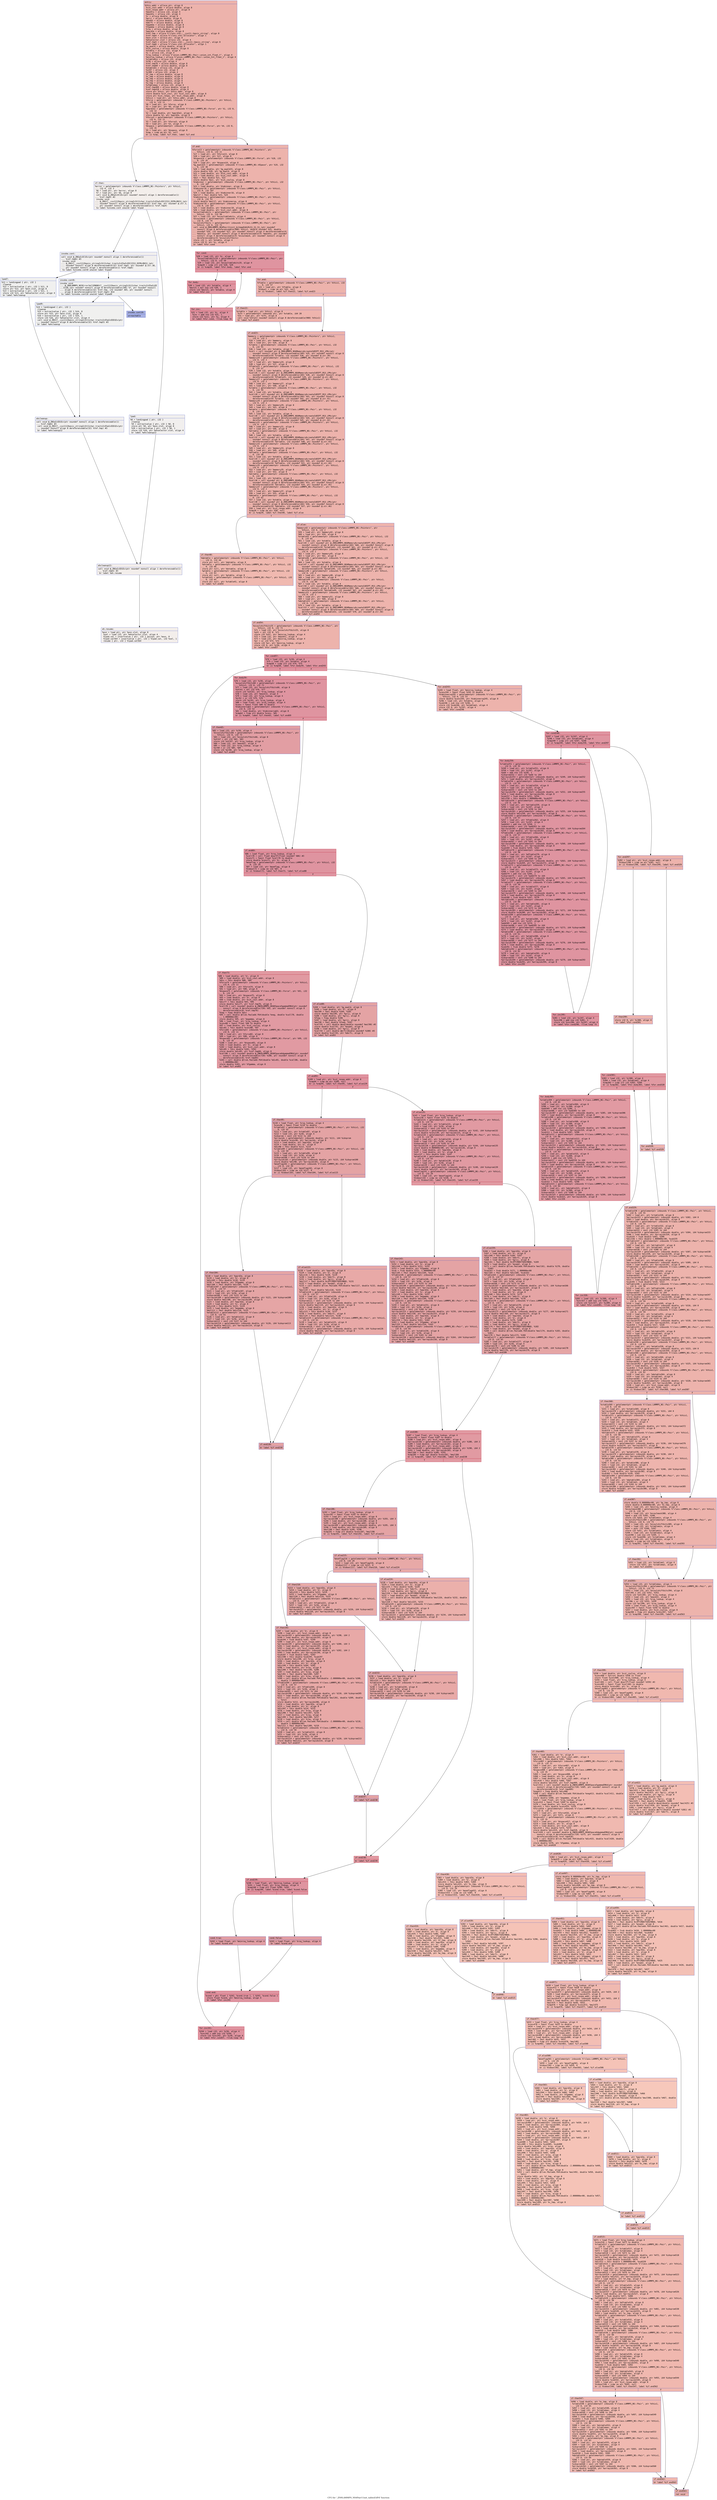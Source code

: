 digraph "CFG for '_ZN9LAMMPS_NS4Pair11init_tablesEdPd' function" {
	label="CFG for '_ZN9LAMMPS_NS4Pair11init_tablesEdPd' function";

	Node0x55f57320d500 [shape=record,color="#3d50c3ff", style=filled, fillcolor="#d6524470" fontname="Courier",label="{entry:\l|  %this.addr = alloca ptr, align 8\l  %cut_coul.addr = alloca double, align 8\l  %cut_respa.addr = alloca ptr, align 8\l  %masklo = alloca i32, align 4\l  %maskhi = alloca i32, align 4\l  %r = alloca double, align 8\l  %grij = alloca double, align 8\l  %expm2 = alloca double, align 8\l  %derfc = alloca double, align 8\l  %egamma = alloca double, align 8\l  %fgamma = alloca double, align 8\l  %rsw = alloca double, align 8\l  %qqrd2e = alloca double, align 8\l  %ref.tmp = alloca %\"class.std::__cxx11::basic_string\", align 8\l  %ref.tmp4 = alloca %\"class.std::allocator\", align 1\l  %exn.slot = alloca ptr, align 8\l  %ehselector.slot = alloca i32, align 4\l  %ref.tmp5 = alloca %\"class.std::__cxx11::basic_string\", align 8\l  %ref.tmp6 = alloca %\"class.std::allocator\", align 1\l  %g_ewald = alloca double, align 8\l  %cut_coulsq = alloca double, align 8\l  %ntable = alloca i32, align 4\l  %i = alloca i32, align 4\l  %rsq_lookup = alloca %\"union.LAMMPS_NS::Pair::union_int_float_t\", align 4\l  %minrsq_lookup = alloca %\"union.LAMMPS_NS::Pair::union_int_float_t\", align 4\l  %itablemin = alloca i32, align 4\l  %i56 = alloca i32, align 4\l  %ref.tmp76 = alloca double, align 8\l  %ref.tmp84 = alloca double, align 8\l  %ntablem1 = alloca i32, align 4\l  %i247 = alloca i32, align 4\l  %i300 = alloca i32, align 4\l  %f_tmp = alloca double, align 8\l  %c_tmp = alloca double, align 8\l  %e_tmp = alloca double, align 8\l  %p_tmp = alloca double, align 8\l  %v_tmp = alloca double, align 8\l  %itablemax = alloca i32, align 4\l  %ref.tmp409 = alloca double, align 8\l  %ref.tmp418 = alloca double, align 8\l  store ptr %this, ptr %this.addr, align 8\l  store double %cut_coul, ptr %cut_coul.addr, align 8\l  store ptr %cut_respa, ptr %cut_respa.addr, align 8\l  %this1 = load ptr, ptr %this.addr, align 8\l  %force = getelementptr inbounds %\"class.LAMMPS_NS::Pointers\", ptr %this1,\l... i32 0, i32 11\l  %0 = load ptr, ptr %force, align 8\l  %1 = load ptr, ptr %0, align 8\l  %qqrd2e2 = getelementptr inbounds %\"class.LAMMPS_NS::Force\", ptr %1, i32 0,\l... i32 12\l  %2 = load double, ptr %qqrd2e2, align 8\l  store double %2, ptr %qqrd2e, align 8\l  %force3 = getelementptr inbounds %\"class.LAMMPS_NS::Pointers\", ptr %this1,\l... i32 0, i32 11\l  %3 = load ptr, ptr %force3, align 8\l  %4 = load ptr, ptr %3, align 8\l  %kspace = getelementptr inbounds %\"class.LAMMPS_NS::Force\", ptr %4, i32 0,\l... i32 35\l  %5 = load ptr, ptr %kspace, align 8\l  %cmp = icmp eq ptr %5, null\l  br i1 %cmp, label %if.then, label %if.end\l|{<s0>T|<s1>F}}"];
	Node0x55f57320d500:s0 -> Node0x55f57320e4f0[tooltip="entry -> if.then\nProbability 0.00%" ];
	Node0x55f57320d500:s1 -> Node0x55f57320e560[tooltip="entry -> if.end\nProbability 100.00%" ];
	Node0x55f57320e4f0 [shape=record,color="#3d50c3ff", style=filled, fillcolor="#e5d8d170" fontname="Courier",label="{if.then:\l|  %error = getelementptr inbounds %\"class.LAMMPS_NS::Pointers\", ptr %this1,\l... i32 0, i32 3\l  %6 = load ptr, ptr %error, align 8\l  %7 = load ptr, ptr %6, align 8\l  call void @_ZNSaIcEC1Ev(ptr noundef nonnull align 1 dereferenceable(1)\l... %ref.tmp4) #3\l  invoke void\l... @_ZNSt7__cxx1112basic_stringIcSt11char_traitsIcESaIcEEC2IS3_EEPKcRKS3_(ptr\l... noundef nonnull align 8 dereferenceable(32) %ref.tmp, ptr noundef @.str.3,\l... ptr noundef nonnull align 1 dereferenceable(1) %ref.tmp4)\l          to label %invoke.cont unwind label %lpad\l}"];
	Node0x55f57320e4f0 -> Node0x55f5732103a0[tooltip="if.then -> invoke.cont\nProbability 50.00%" ];
	Node0x55f57320e4f0 -> Node0x55f573210420[tooltip="if.then -> lpad\nProbability 50.00%" ];
	Node0x55f5732103a0 [shape=record,color="#3d50c3ff", style=filled, fillcolor="#e0dbd870" fontname="Courier",label="{invoke.cont:\l|  call void @_ZNSaIcEC1Ev(ptr noundef nonnull align 1 dereferenceable(1)\l... %ref.tmp6) #3\l  invoke void\l... @_ZNSt7__cxx1112basic_stringIcSt11char_traitsIcESaIcEEC2IS3_EEPKcRKS3_(ptr\l... noundef nonnull align 8 dereferenceable(32) %ref.tmp5, ptr noundef @.str.38,\l... ptr noundef nonnull align 1 dereferenceable(1) %ref.tmp6)\l          to label %invoke.cont8 unwind label %lpad7\l}"];
	Node0x55f5732103a0 -> Node0x55f573210740[tooltip="invoke.cont -> invoke.cont8\nProbability 50.00%" ];
	Node0x55f5732103a0 -> Node0x55f573210790[tooltip="invoke.cont -> lpad7\nProbability 50.00%" ];
	Node0x55f573210740 [shape=record,color="#3d50c3ff", style=filled, fillcolor="#dedcdb70" fontname="Courier",label="{invoke.cont8:\l|  invoke void\l... @_ZN9LAMMPS_NS5Error3allERKNSt7__cxx1112basic_stringIcSt11char_traitsIcESaIcEE\l...EiS8_(ptr noundef nonnull align 8 dereferenceable(196) %7, ptr noundef nonnull\l... align 8 dereferenceable(32) %ref.tmp, i32 noundef 365, ptr noundef nonnull\l... align 8 dereferenceable(32) %ref.tmp5) #14\l          to label %invoke.cont10 unwind label %lpad9\l}"];
	Node0x55f573210740 -> Node0x55f5732106f0[tooltip="invoke.cont8 -> invoke.cont10\nProbability 0.00%" ];
	Node0x55f573210740 -> Node0x55f5732109f0[tooltip="invoke.cont8 -> lpad9\nProbability 100.00%" ];
	Node0x55f5732106f0 [shape=record,color="#3d50c3ff", style=filled, fillcolor="#3d50c370" fontname="Courier",label="{invoke.cont10:\l|  unreachable\l}"];
	Node0x55f573210420 [shape=record,color="#3d50c3ff", style=filled, fillcolor="#e0dbd870" fontname="Courier",label="{lpad:\l|  %8 = landingpad \{ ptr, i32 \}\l          cleanup\l  %9 = extractvalue \{ ptr, i32 \} %8, 0\l  store ptr %9, ptr %exn.slot, align 8\l  %10 = extractvalue \{ ptr, i32 \} %8, 1\l  store i32 %10, ptr %ehselector.slot, align 4\l  br label %ehcleanup12\l}"];
	Node0x55f573210420 -> Node0x55f573210ef0[tooltip="lpad -> ehcleanup12\nProbability 100.00%" ];
	Node0x55f573210790 [shape=record,color="#3d50c3ff", style=filled, fillcolor="#dedcdb70" fontname="Courier",label="{lpad7:\l|  %11 = landingpad \{ ptr, i32 \}\l          cleanup\l  %12 = extractvalue \{ ptr, i32 \} %11, 0\l  store ptr %12, ptr %exn.slot, align 8\l  %13 = extractvalue \{ ptr, i32 \} %11, 1\l  store i32 %13, ptr %ehselector.slot, align 4\l  br label %ehcleanup\l}"];
	Node0x55f573210790 -> Node0x55f573211240[tooltip="lpad7 -> ehcleanup\nProbability 100.00%" ];
	Node0x55f5732109f0 [shape=record,color="#3d50c3ff", style=filled, fillcolor="#dedcdb70" fontname="Courier",label="{lpad9:\l|  %14 = landingpad \{ ptr, i32 \}\l          cleanup\l  %15 = extractvalue \{ ptr, i32 \} %14, 0\l  store ptr %15, ptr %exn.slot, align 8\l  %16 = extractvalue \{ ptr, i32 \} %14, 1\l  store i32 %16, ptr %ehselector.slot, align 4\l  call void @_ZNSt7__cxx1112basic_stringIcSt11char_traitsIcESaIcEED1Ev(ptr\l... noundef nonnull align 8 dereferenceable(32) %ref.tmp5) #3\l  br label %ehcleanup\l}"];
	Node0x55f5732109f0 -> Node0x55f573211240[tooltip="lpad9 -> ehcleanup\nProbability 100.00%" ];
	Node0x55f573211240 [shape=record,color="#3d50c3ff", style=filled, fillcolor="#e0dbd870" fontname="Courier",label="{ehcleanup:\l|  call void @_ZNSaIcED1Ev(ptr noundef nonnull align 1 dereferenceable(1)\l... %ref.tmp6) #3\l  call void @_ZNSt7__cxx1112basic_stringIcSt11char_traitsIcESaIcEED1Ev(ptr\l... noundef nonnull align 8 dereferenceable(32) %ref.tmp) #3\l  br label %ehcleanup12\l}"];
	Node0x55f573211240 -> Node0x55f573210ef0[tooltip="ehcleanup -> ehcleanup12\nProbability 100.00%" ];
	Node0x55f573210ef0 [shape=record,color="#3d50c3ff", style=filled, fillcolor="#e5d8d170" fontname="Courier",label="{ehcleanup12:\l|  call void @_ZNSaIcED1Ev(ptr noundef nonnull align 1 dereferenceable(1)\l... %ref.tmp4) #3\l  br label %eh.resume\l}"];
	Node0x55f573210ef0 -> Node0x55f573211af0[tooltip="ehcleanup12 -> eh.resume\nProbability 100.00%" ];
	Node0x55f57320e560 [shape=record,color="#3d50c3ff", style=filled, fillcolor="#d6524470" fontname="Courier",label="{if.end:\l|  %force13 = getelementptr inbounds %\"class.LAMMPS_NS::Pointers\", ptr\l... %this1, i32 0, i32 11\l  %17 = load ptr, ptr %force13, align 8\l  %18 = load ptr, ptr %17, align 8\l  %kspace14 = getelementptr inbounds %\"class.LAMMPS_NS::Force\", ptr %18, i32\l... 0, i32 35\l  %19 = load ptr, ptr %kspace14, align 8\l  %g_ewald15 = getelementptr inbounds %\"class.LAMMPS_NS::KSpace\", ptr %19, i32\l... 0, i32 38\l  %20 = load double, ptr %g_ewald15, align 8\l  store double %20, ptr %g_ewald, align 8\l  %21 = load double, ptr %cut_coul.addr, align 8\l  %22 = load double, ptr %cut_coul.addr, align 8\l  %mul = fmul double %21, %22\l  store double %mul, ptr %cut_coulsq, align 8\l  %tabinner = getelementptr inbounds %\"class.LAMMPS_NS::Pair\", ptr %this1, i32\l... 0, i32 107\l  %23 = load double, ptr %tabinner, align 8\l  %tabinner16 = getelementptr inbounds %\"class.LAMMPS_NS::Pair\", ptr %this1,\l... i32 0, i32 107\l  %24 = load double, ptr %tabinner16, align 8\l  %mul17 = fmul double %23, %24\l  %tabinnersq = getelementptr inbounds %\"class.LAMMPS_NS::Pair\", ptr %this1,\l... i32 0, i32 53\l  store double %mul17, ptr %tabinnersq, align 8\l  %tabinner18 = getelementptr inbounds %\"class.LAMMPS_NS::Pair\", ptr %this1,\l... i32 0, i32 107\l  %25 = load double, ptr %tabinner18, align 8\l  %26 = load double, ptr %cut_coul.addr, align 8\l  %ncoultablebits = getelementptr inbounds %\"class.LAMMPS_NS::Pair\", ptr\l... %this1, i32 0, i32 50\l  %27 = load i32, ptr %ncoultablebits, align 4\l  %ncoulmask = getelementptr inbounds %\"class.LAMMPS_NS::Pair\", ptr %this1,\l... i32 0, i32 74\l  %ncoulshiftbits = getelementptr inbounds %\"class.LAMMPS_NS::Pair\", ptr\l... %this1, i32 0, i32 73\l  call void @_ZN9LAMMPS_NS4Pair11init_bitmapEddiRiS1_S1_S1_(ptr noundef\l... nonnull align 8 dereferenceable(908) %this1, double noundef %25, double\l... noundef %26, i32 noundef %27, ptr noundef nonnull align 4 dereferenceable(4)\l... %masklo, ptr noundef nonnull align 4 dereferenceable(4) %maskhi, ptr noundef\l... nonnull align 4 dereferenceable(4) %ncoulmask, ptr noundef nonnull align 4\l... dereferenceable(4) %ncoulshiftbits)\l  store i32 1, ptr %ntable, align 4\l  store i32 0, ptr %i, align 4\l  br label %for.cond\l}"];
	Node0x55f57320e560 -> Node0x55f5732132c0[tooltip="if.end -> for.cond\nProbability 100.00%" ];
	Node0x55f5732132c0 [shape=record,color="#b70d28ff", style=filled, fillcolor="#b70d2870" fontname="Courier",label="{for.cond:\l|  %28 = load i32, ptr %i, align 4\l  %ncoultablebits19 = getelementptr inbounds %\"class.LAMMPS_NS::Pair\", ptr\l... %this1, i32 0, i32 50\l  %29 = load i32, ptr %ncoultablebits19, align 4\l  %cmp20 = icmp slt i32 %28, %29\l  br i1 %cmp20, label %for.body, label %for.end\l|{<s0>T|<s1>F}}"];
	Node0x55f5732132c0:s0 -> Node0x55f573213600[tooltip="for.cond -> for.body\nProbability 96.88%" ];
	Node0x55f5732132c0:s1 -> Node0x55f573213650[tooltip="for.cond -> for.end\nProbability 3.12%" ];
	Node0x55f573213600 [shape=record,color="#b70d28ff", style=filled, fillcolor="#b70d2870" fontname="Courier",label="{for.body:\l|  %30 = load i32, ptr %ntable, align 4\l  %mul21 = mul nsw i32 %30, 2\l  store i32 %mul21, ptr %ntable, align 4\l  br label %for.inc\l}"];
	Node0x55f573213600 -> Node0x55f573213920[tooltip="for.body -> for.inc\nProbability 100.00%" ];
	Node0x55f573213920 [shape=record,color="#b70d28ff", style=filled, fillcolor="#b70d2870" fontname="Courier",label="{for.inc:\l|  %31 = load i32, ptr %i, align 4\l  %inc = add nsw i32 %31, 1\l  store i32 %inc, ptr %i, align 4\l  br label %for.cond, !llvm.loop !6\l}"];
	Node0x55f573213920 -> Node0x55f5732132c0[tooltip="for.inc -> for.cond\nProbability 100.00%" ];
	Node0x55f573213650 [shape=record,color="#3d50c3ff", style=filled, fillcolor="#d6524470" fontname="Courier",label="{for.end:\l|  %ftable = getelementptr inbounds %\"class.LAMMPS_NS::Pair\", ptr %this1, i32\l... 0, i32 57\l  %32 = load ptr, ptr %ftable, align 8\l  %tobool = icmp ne ptr %32, null\l  br i1 %tobool, label %if.then22, label %if.end23\l|{<s0>T|<s1>F}}"];
	Node0x55f573213650:s0 -> Node0x55f573213f60[tooltip="for.end -> if.then22\nProbability 62.50%" ];
	Node0x55f573213650:s1 -> Node0x55f573213fb0[tooltip="for.end -> if.end23\nProbability 37.50%" ];
	Node0x55f573213f60 [shape=record,color="#3d50c3ff", style=filled, fillcolor="#d8564670" fontname="Courier",label="{if.then22:\l|  %vtable = load ptr, ptr %this1, align 8\l  %vfn = getelementptr inbounds ptr, ptr %vtable, i64 20\l  %33 = load ptr, ptr %vfn, align 8\l  call void %33(ptr noundef nonnull align 8 dereferenceable(908) %this1)\l  br label %if.end23\l}"];
	Node0x55f573213f60 -> Node0x55f573213fb0[tooltip="if.then22 -> if.end23\nProbability 100.00%" ];
	Node0x55f573213fb0 [shape=record,color="#3d50c3ff", style=filled, fillcolor="#d6524470" fontname="Courier",label="{if.end23:\l|  %memory = getelementptr inbounds %\"class.LAMMPS_NS::Pointers\", ptr %this1,\l... i32 0, i32 2\l  %34 = load ptr, ptr %memory, align 8\l  %35 = load ptr, ptr %34, align 8\l  %rtable = getelementptr inbounds %\"class.LAMMPS_NS::Pair\", ptr %this1, i32\l... 0, i32 55\l  %36 = load i32, ptr %ntable, align 4\l  %call = call noundef ptr @_ZN9LAMMPS_NS6Memory6createIdEEPT_RS3_iPKc(ptr\l... noundef nonnull align 8 dereferenceable(184) %35, ptr noundef nonnull align 8\l... dereferenceable(8) %rtable, i32 noundef %36, ptr noundef @.str.39)\l  %memory24 = getelementptr inbounds %\"class.LAMMPS_NS::Pointers\", ptr %this1,\l... i32 0, i32 2\l  %37 = load ptr, ptr %memory24, align 8\l  %38 = load ptr, ptr %37, align 8\l  %ftable25 = getelementptr inbounds %\"class.LAMMPS_NS::Pair\", ptr %this1, i32\l... 0, i32 57\l  %39 = load i32, ptr %ntable, align 4\l  %call26 = call noundef ptr @_ZN9LAMMPS_NS6Memory6createIdEEPT_RS3_iPKc(ptr\l... noundef nonnull align 8 dereferenceable(184) %38, ptr noundef nonnull align 8\l... dereferenceable(8) %ftable25, i32 noundef %39, ptr noundef @.str.40)\l  %memory27 = getelementptr inbounds %\"class.LAMMPS_NS::Pointers\", ptr %this1,\l... i32 0, i32 2\l  %40 = load ptr, ptr %memory27, align 8\l  %41 = load ptr, ptr %40, align 8\l  %ctable = getelementptr inbounds %\"class.LAMMPS_NS::Pair\", ptr %this1, i32\l... 0, i32 59\l  %42 = load i32, ptr %ntable, align 4\l  %call28 = call noundef ptr @_ZN9LAMMPS_NS6Memory6createIdEEPT_RS3_iPKc(ptr\l... noundef nonnull align 8 dereferenceable(184) %41, ptr noundef nonnull align 8\l... dereferenceable(8) %ctable, i32 noundef %42, ptr noundef @.str.41)\l  %memory29 = getelementptr inbounds %\"class.LAMMPS_NS::Pointers\", ptr %this1,\l... i32 0, i32 2\l  %43 = load ptr, ptr %memory29, align 8\l  %44 = load ptr, ptr %43, align 8\l  %etable = getelementptr inbounds %\"class.LAMMPS_NS::Pair\", ptr %this1, i32\l... 0, i32 61\l  %45 = load i32, ptr %ntable, align 4\l  %call30 = call noundef ptr @_ZN9LAMMPS_NS6Memory6createIdEEPT_RS3_iPKc(ptr\l... noundef nonnull align 8 dereferenceable(184) %44, ptr noundef nonnull align 8\l... dereferenceable(8) %etable, i32 noundef %45, ptr noundef @.str.42)\l  %memory31 = getelementptr inbounds %\"class.LAMMPS_NS::Pointers\", ptr %this1,\l... i32 0, i32 2\l  %46 = load ptr, ptr %memory31, align 8\l  %47 = load ptr, ptr %46, align 8\l  %drtable = getelementptr inbounds %\"class.LAMMPS_NS::Pair\", ptr %this1, i32\l... 0, i32 56\l  %48 = load i32, ptr %ntable, align 4\l  %call32 = call noundef ptr @_ZN9LAMMPS_NS6Memory6createIdEEPT_RS3_iPKc(ptr\l... noundef nonnull align 8 dereferenceable(184) %47, ptr noundef nonnull align 8\l... dereferenceable(8) %drtable, i32 noundef %48, ptr noundef @.str.43)\l  %memory33 = getelementptr inbounds %\"class.LAMMPS_NS::Pointers\", ptr %this1,\l... i32 0, i32 2\l  %49 = load ptr, ptr %memory33, align 8\l  %50 = load ptr, ptr %49, align 8\l  %dftable = getelementptr inbounds %\"class.LAMMPS_NS::Pair\", ptr %this1, i32\l... 0, i32 58\l  %51 = load i32, ptr %ntable, align 4\l  %call34 = call noundef ptr @_ZN9LAMMPS_NS6Memory6createIdEEPT_RS3_iPKc(ptr\l... noundef nonnull align 8 dereferenceable(184) %50, ptr noundef nonnull align 8\l... dereferenceable(8) %dftable, i32 noundef %51, ptr noundef @.str.44)\l  %memory35 = getelementptr inbounds %\"class.LAMMPS_NS::Pointers\", ptr %this1,\l... i32 0, i32 2\l  %52 = load ptr, ptr %memory35, align 8\l  %53 = load ptr, ptr %52, align 8\l  %dctable = getelementptr inbounds %\"class.LAMMPS_NS::Pair\", ptr %this1, i32\l... 0, i32 60\l  %54 = load i32, ptr %ntable, align 4\l  %call36 = call noundef ptr @_ZN9LAMMPS_NS6Memory6createIdEEPT_RS3_iPKc(ptr\l... noundef nonnull align 8 dereferenceable(184) %53, ptr noundef nonnull align 8\l... dereferenceable(8) %dctable, i32 noundef %54, ptr noundef @.str.45)\l  %memory37 = getelementptr inbounds %\"class.LAMMPS_NS::Pointers\", ptr %this1,\l... i32 0, i32 2\l  %55 = load ptr, ptr %memory37, align 8\l  %56 = load ptr, ptr %55, align 8\l  %detable = getelementptr inbounds %\"class.LAMMPS_NS::Pair\", ptr %this1, i32\l... 0, i32 62\l  %57 = load i32, ptr %ntable, align 4\l  %call38 = call noundef ptr @_ZN9LAMMPS_NS6Memory6createIdEEPT_RS3_iPKc(ptr\l... noundef nonnull align 8 dereferenceable(184) %56, ptr noundef nonnull align 8\l... dereferenceable(8) %detable, i32 noundef %57, ptr noundef @.str.46)\l  %58 = load ptr, ptr %cut_respa.addr, align 8\l  %cmp39 = icmp eq ptr %58, null\l  br i1 %cmp39, label %if.then40, label %if.else\l|{<s0>T|<s1>F}}"];
	Node0x55f573213fb0:s0 -> Node0x55f573217ad0[tooltip="if.end23 -> if.then40\nProbability 37.50%" ];
	Node0x55f573213fb0:s1 -> Node0x55f573217b20[tooltip="if.end23 -> if.else\nProbability 62.50%" ];
	Node0x55f573217ad0 [shape=record,color="#3d50c3ff", style=filled, fillcolor="#de614d70" fontname="Courier",label="{if.then40:\l|  %dptable = getelementptr inbounds %\"class.LAMMPS_NS::Pair\", ptr %this1,\l... i32 0, i32 64\l  store ptr null, ptr %dptable, align 8\l  %dvtable = getelementptr inbounds %\"class.LAMMPS_NS::Pair\", ptr %this1, i32\l... 0, i32 66\l  store ptr null, ptr %dvtable, align 8\l  %ptable = getelementptr inbounds %\"class.LAMMPS_NS::Pair\", ptr %this1, i32\l... 0, i32 63\l  store ptr null, ptr %ptable, align 8\l  %vtable41 = getelementptr inbounds %\"class.LAMMPS_NS::Pair\", ptr %this1, i32\l... 0, i32 65\l  store ptr null, ptr %vtable41, align 8\l  br label %if.end54\l}"];
	Node0x55f573217ad0 -> Node0x55f5732182b0[tooltip="if.then40 -> if.end54\nProbability 100.00%" ];
	Node0x55f573217b20 [shape=record,color="#3d50c3ff", style=filled, fillcolor="#d8564670" fontname="Courier",label="{if.else:\l|  %memory42 = getelementptr inbounds %\"class.LAMMPS_NS::Pointers\", ptr\l... %this1, i32 0, i32 2\l  %59 = load ptr, ptr %memory42, align 8\l  %60 = load ptr, ptr %59, align 8\l  %vtable43 = getelementptr inbounds %\"class.LAMMPS_NS::Pair\", ptr %this1, i32\l... 0, i32 65\l  %61 = load i32, ptr %ntable, align 4\l  %call44 = call noundef ptr @_ZN9LAMMPS_NS6Memory6createIdEEPT_RS3_iPKc(ptr\l... noundef nonnull align 8 dereferenceable(184) %60, ptr noundef nonnull align 8\l... dereferenceable(8) %vtable43, i32 noundef %61, ptr noundef @.str.47)\l  %memory45 = getelementptr inbounds %\"class.LAMMPS_NS::Pointers\", ptr %this1,\l... i32 0, i32 2\l  %62 = load ptr, ptr %memory45, align 8\l  %63 = load ptr, ptr %62, align 8\l  %ptable46 = getelementptr inbounds %\"class.LAMMPS_NS::Pair\", ptr %this1, i32\l... 0, i32 63\l  %64 = load i32, ptr %ntable, align 4\l  %call47 = call noundef ptr @_ZN9LAMMPS_NS6Memory6createIdEEPT_RS3_iPKc(ptr\l... noundef nonnull align 8 dereferenceable(184) %63, ptr noundef nonnull align 8\l... dereferenceable(8) %ptable46, i32 noundef %64, ptr noundef @.str.48)\l  %memory48 = getelementptr inbounds %\"class.LAMMPS_NS::Pointers\", ptr %this1,\l... i32 0, i32 2\l  %65 = load ptr, ptr %memory48, align 8\l  %66 = load ptr, ptr %65, align 8\l  %dvtable49 = getelementptr inbounds %\"class.LAMMPS_NS::Pair\", ptr %this1,\l... i32 0, i32 66\l  %67 = load i32, ptr %ntable, align 4\l  %call50 = call noundef ptr @_ZN9LAMMPS_NS6Memory6createIdEEPT_RS3_iPKc(ptr\l... noundef nonnull align 8 dereferenceable(184) %66, ptr noundef nonnull align 8\l... dereferenceable(8) %dvtable49, i32 noundef %67, ptr noundef @.str.49)\l  %memory51 = getelementptr inbounds %\"class.LAMMPS_NS::Pointers\", ptr %this1,\l... i32 0, i32 2\l  %68 = load ptr, ptr %memory51, align 8\l  %69 = load ptr, ptr %68, align 8\l  %dptable52 = getelementptr inbounds %\"class.LAMMPS_NS::Pair\", ptr %this1,\l... i32 0, i32 64\l  %70 = load i32, ptr %ntable, align 4\l  %call53 = call noundef ptr @_ZN9LAMMPS_NS6Memory6createIdEEPT_RS3_iPKc(ptr\l... noundef nonnull align 8 dereferenceable(184) %69, ptr noundef nonnull align 8\l... dereferenceable(8) %dptable52, i32 noundef %70, ptr noundef @.str.50)\l  br label %if.end54\l}"];
	Node0x55f573217b20 -> Node0x55f5732182b0[tooltip="if.else -> if.end54\nProbability 100.00%" ];
	Node0x55f5732182b0 [shape=record,color="#3d50c3ff", style=filled, fillcolor="#d6524470" fontname="Courier",label="{if.end54:\l|  %ncoulshiftbits55 = getelementptr inbounds %\"class.LAMMPS_NS::Pair\", ptr\l... %this1, i32 0, i32 73\l  %71 = load i32, ptr %ncoulshiftbits55, align 8\l  %shl = shl i32 0, %71\l  store i32 %shl, ptr %minrsq_lookup, align 4\l  %72 = load i32, ptr %maskhi, align 4\l  %73 = load i32, ptr %minrsq_lookup, align 4\l  %or = or i32 %73, %72\l  store i32 %or, ptr %minrsq_lookup, align 4\l  store i32 0, ptr %i56, align 4\l  br label %for.cond57\l}"];
	Node0x55f5732182b0 -> Node0x55f573219d90[tooltip="if.end54 -> for.cond57\nProbability 100.00%" ];
	Node0x55f573219d90 [shape=record,color="#b70d28ff", style=filled, fillcolor="#b70d2870" fontname="Courier",label="{for.cond57:\l|  %74 = load i32, ptr %i56, align 4\l  %75 = load i32, ptr %ntable, align 4\l  %cmp58 = icmp slt i32 %74, %75\l  br i1 %cmp58, label %for.body59, label %for.end243\l|{<s0>T|<s1>F}}"];
	Node0x55f573219d90:s0 -> Node0x55f57321a000[tooltip="for.cond57 -> for.body59\nProbability 96.88%" ];
	Node0x55f573219d90:s1 -> Node0x55f5731c2560[tooltip="for.cond57 -> for.end243\nProbability 3.12%" ];
	Node0x55f57321a000 [shape=record,color="#b70d28ff", style=filled, fillcolor="#b70d2870" fontname="Courier",label="{for.body59:\l|  %76 = load i32, ptr %i56, align 4\l  %ncoulshiftbits60 = getelementptr inbounds %\"class.LAMMPS_NS::Pair\", ptr\l... %this1, i32 0, i32 73\l  %77 = load i32, ptr %ncoulshiftbits60, align 8\l  %shl61 = shl i32 %76, %77\l  store i32 %shl61, ptr %rsq_lookup, align 4\l  %78 = load i32, ptr %masklo, align 4\l  %79 = load i32, ptr %rsq_lookup, align 4\l  %or62 = or i32 %79, %78\l  store i32 %or62, ptr %rsq_lookup, align 4\l  %80 = load float, ptr %rsq_lookup, align 4\l  %conv = fpext float %80 to double\l  %tabinnersq63 = getelementptr inbounds %\"class.LAMMPS_NS::Pair\", ptr %this1,\l... i32 0, i32 53\l  %81 = load double, ptr %tabinnersq63, align 8\l  %cmp64 = fcmp olt double %conv, %81\l  br i1 %cmp64, label %if.then65, label %if.end69\l|{<s0>T|<s1>F}}"];
	Node0x55f57321a000:s0 -> Node0x55f5731c2f80[tooltip="for.body59 -> if.then65\nProbability 50.00%" ];
	Node0x55f57321a000:s1 -> Node0x55f5731c2fd0[tooltip="for.body59 -> if.end69\nProbability 50.00%" ];
	Node0x55f5731c2f80 [shape=record,color="#3d50c3ff", style=filled, fillcolor="#be242e70" fontname="Courier",label="{if.then65:\l|  %82 = load i32, ptr %i56, align 4\l  %ncoulshiftbits66 = getelementptr inbounds %\"class.LAMMPS_NS::Pair\", ptr\l... %this1, i32 0, i32 73\l  %83 = load i32, ptr %ncoulshiftbits66, align 8\l  %shl67 = shl i32 %82, %83\l  store i32 %shl67, ptr %rsq_lookup, align 4\l  %84 = load i32, ptr %maskhi, align 4\l  %85 = load i32, ptr %rsq_lookup, align 4\l  %or68 = or i32 %85, %84\l  store i32 %or68, ptr %rsq_lookup, align 4\l  br label %if.end69\l}"];
	Node0x55f5731c2f80 -> Node0x55f5731c2fd0[tooltip="if.then65 -> if.end69\nProbability 100.00%" ];
	Node0x55f5731c2fd0 [shape=record,color="#b70d28ff", style=filled, fillcolor="#b70d2870" fontname="Courier",label="{if.end69:\l|  %86 = load float, ptr %rsq_lookup, align 4\l  %call70 = call float @sqrtf(float noundef %86) #3\l  %conv71 = fpext float %call70 to double\l  store double %conv71, ptr %r, align 8\l  %msmflag = getelementptr inbounds %\"class.LAMMPS_NS::Pair\", ptr %this1, i32\l... 0, i32 29\l  %87 = load i32, ptr %msmflag, align 8\l  %tobool72 = icmp ne i32 %87, 0\l  br i1 %tobool72, label %if.then73, label %if.else88\l|{<s0>T|<s1>F}}"];
	Node0x55f5731c2fd0:s0 -> Node0x55f5731c3d10[tooltip="if.end69 -> if.then73\nProbability 62.50%" ];
	Node0x55f5731c2fd0:s1 -> Node0x55f5731c3d60[tooltip="if.end69 -> if.else88\nProbability 37.50%" ];
	Node0x55f5731c3d10 [shape=record,color="#b70d28ff", style=filled, fillcolor="#bb1b2c70" fontname="Courier",label="{if.then73:\l|  %88 = load double, ptr %r, align 8\l  %89 = load double, ptr %cut_coul.addr, align 8\l  %div = fdiv double %88, %89\l  %force74 = getelementptr inbounds %\"class.LAMMPS_NS::Pointers\", ptr %this1,\l... i32 0, i32 11\l  %90 = load ptr, ptr %force74, align 8\l  %91 = load ptr, ptr %90, align 8\l  %kspace75 = getelementptr inbounds %\"class.LAMMPS_NS::Force\", ptr %91, i32\l... 0, i32 35\l  %92 = load ptr, ptr %kspace75, align 8\l  %93 = load double, ptr %r, align 8\l  %94 = load double, ptr %cut_coul.addr, align 8\l  %div77 = fdiv double %93, %94\l  store double %div77, ptr %ref.tmp76, align 8\l  %call78 = call noundef double @_ZNK9LAMMPS_NS6KSpace5gammaERKd(ptr noundef\l... nonnull align 8 dereferenceable(720) %92, ptr noundef nonnull align 8\l... dereferenceable(8) %ref.tmp76)\l  %neg = fneg double %div\l  %95 = call double @llvm.fmuladd.f64(double %neg, double %call78, double\l... 1.000000e+00)\l  store double %95, ptr %egamma, align 8\l  %96 = load float, ptr %rsq_lookup, align 4\l  %conv80 = fpext float %96 to double\l  %97 = load double, ptr %cut_coulsq, align 8\l  %div81 = fdiv double %conv80, %97\l  %force82 = getelementptr inbounds %\"class.LAMMPS_NS::Pointers\", ptr %this1,\l... i32 0, i32 11\l  %98 = load ptr, ptr %force82, align 8\l  %99 = load ptr, ptr %98, align 8\l  %kspace83 = getelementptr inbounds %\"class.LAMMPS_NS::Force\", ptr %99, i32\l... 0, i32 35\l  %100 = load ptr, ptr %kspace83, align 8\l  %101 = load double, ptr %r, align 8\l  %102 = load double, ptr %cut_coul.addr, align 8\l  %div85 = fdiv double %101, %102\l  store double %div85, ptr %ref.tmp84, align 8\l  %call86 = call noundef double @_ZNK9LAMMPS_NS6KSpace6dgammaERKd(ptr noundef\l... nonnull align 8 dereferenceable(720) %100, ptr noundef nonnull align 8\l... dereferenceable(8) %ref.tmp84)\l  %103 = call double @llvm.fmuladd.f64(double %div81, double %call86, double\l... 1.000000e+00)\l  store double %103, ptr %fgamma, align 8\l  br label %if.end93\l}"];
	Node0x55f5731c3d10 -> Node0x55f5731c5e80[tooltip="if.then73 -> if.end93\nProbability 100.00%" ];
	Node0x55f5731c3d60 [shape=record,color="#3d50c3ff", style=filled, fillcolor="#c32e3170" fontname="Courier",label="{if.else88:\l|  %104 = load double, ptr %g_ewald, align 8\l  %105 = load double, ptr %r, align 8\l  %mul89 = fmul double %104, %105\l  store double %mul89, ptr %grij, align 8\l  %106 = load double, ptr %grij, align 8\l  %fneg = fneg double %106\l  %107 = load double, ptr %grij, align 8\l  %mul90 = fmul double %fneg, %107\l  %call91 = call double @exp(double noundef %mul90) #3\l  store double %call91, ptr %expm2, align 8\l  %108 = load double, ptr %grij, align 8\l  %call92 = call double @erfc(double noundef %108) #3\l  store double %call92, ptr %derfc, align 8\l  br label %if.end93\l}"];
	Node0x55f5731c3d60 -> Node0x55f5731c5e80[tooltip="if.else88 -> if.end93\nProbability 100.00%" ];
	Node0x55f5731c5e80 [shape=record,color="#b70d28ff", style=filled, fillcolor="#b70d2870" fontname="Courier",label="{if.end93:\l|  %109 = load ptr, ptr %cut_respa.addr, align 8\l  %cmp94 = icmp eq ptr %109, null\l  br i1 %cmp94, label %if.then95, label %if.else129\l|{<s0>T|<s1>F}}"];
	Node0x55f5731c5e80:s0 -> Node0x55f5731c6b10[tooltip="if.end93 -> if.then95\nProbability 37.50%" ];
	Node0x55f5731c5e80:s1 -> Node0x55f5731c6b60[tooltip="if.end93 -> if.else129\nProbability 62.50%" ];
	Node0x55f5731c6b10 [shape=record,color="#3d50c3ff", style=filled, fillcolor="#c32e3170" fontname="Courier",label="{if.then95:\l|  %110 = load float, ptr %rsq_lookup, align 4\l  %conv96 = fpext float %110 to double\l  %rtable97 = getelementptr inbounds %\"class.LAMMPS_NS::Pair\", ptr %this1, i32\l... 0, i32 55\l  %111 = load ptr, ptr %rtable97, align 8\l  %112 = load i32, ptr %i56, align 4\l  %idxprom = sext i32 %112 to i64\l  %arrayidx = getelementptr inbounds double, ptr %111, i64 %idxprom\l  store double %conv96, ptr %arrayidx, align 8\l  %113 = load double, ptr %qqrd2e, align 8\l  %114 = load double, ptr %r, align 8\l  %div98 = fdiv double %113, %114\l  %ctable99 = getelementptr inbounds %\"class.LAMMPS_NS::Pair\", ptr %this1, i32\l... 0, i32 59\l  %115 = load ptr, ptr %ctable99, align 8\l  %116 = load i32, ptr %i56, align 4\l  %idxprom100 = sext i32 %116 to i64\l  %arrayidx101 = getelementptr inbounds double, ptr %115, i64 %idxprom100\l  store double %div98, ptr %arrayidx101, align 8\l  %msmflag102 = getelementptr inbounds %\"class.LAMMPS_NS::Pair\", ptr %this1,\l... i32 0, i32 29\l  %117 = load i32, ptr %msmflag102, align 8\l  %tobool103 = icmp ne i32 %117, 0\l  br i1 %tobool103, label %if.then104, label %if.else115\l|{<s0>T|<s1>F}}"];
	Node0x55f5731c6b10:s0 -> Node0x55f5731c79d0[tooltip="if.then95 -> if.then104\nProbability 62.50%" ];
	Node0x55f5731c6b10:s1 -> Node0x55f5731c7a50[tooltip="if.then95 -> if.else115\nProbability 37.50%" ];
	Node0x55f5731c79d0 [shape=record,color="#3d50c3ff", style=filled, fillcolor="#c5333470" fontname="Courier",label="{if.then104:\l|  %118 = load double, ptr %qqrd2e, align 8\l  %119 = load double, ptr %r, align 8\l  %div105 = fdiv double %118, %119\l  %120 = load double, ptr %fgamma, align 8\l  %mul106 = fmul double %div105, %120\l  %ftable107 = getelementptr inbounds %\"class.LAMMPS_NS::Pair\", ptr %this1,\l... i32 0, i32 57\l  %121 = load ptr, ptr %ftable107, align 8\l  %122 = load i32, ptr %i56, align 4\l  %idxprom108 = sext i32 %122 to i64\l  %arrayidx109 = getelementptr inbounds double, ptr %121, i64 %idxprom108\l  store double %mul106, ptr %arrayidx109, align 8\l  %123 = load double, ptr %qqrd2e, align 8\l  %124 = load double, ptr %r, align 8\l  %div110 = fdiv double %123, %124\l  %125 = load double, ptr %egamma, align 8\l  %mul111 = fmul double %div110, %125\l  %etable112 = getelementptr inbounds %\"class.LAMMPS_NS::Pair\", ptr %this1,\l... i32 0, i32 61\l  %126 = load ptr, ptr %etable112, align 8\l  %127 = load i32, ptr %i56, align 4\l  %idxprom113 = sext i32 %127 to i64\l  %arrayidx114 = getelementptr inbounds double, ptr %126, i64 %idxprom113\l  store double %mul111, ptr %arrayidx114, align 8\l  br label %if.end128\l}"];
	Node0x55f5731c79d0 -> Node0x55f5731ca1c0[tooltip="if.then104 -> if.end128\nProbability 100.00%" ];
	Node0x55f5731c7a50 [shape=record,color="#3d50c3ff", style=filled, fillcolor="#ca3b3770" fontname="Courier",label="{if.else115:\l|  %128 = load double, ptr %qqrd2e, align 8\l  %129 = load double, ptr %r, align 8\l  %div116 = fdiv double %128, %129\l  %130 = load double, ptr %derfc, align 8\l  %131 = load double, ptr %grij, align 8\l  %mul117 = fmul double 0x3FF20DD750429B6D, %131\l  %132 = load double, ptr %expm2, align 8\l  %133 = call double @llvm.fmuladd.f64(double %mul117, double %132, double\l... %130)\l  %mul119 = fmul double %div116, %133\l  %ftable120 = getelementptr inbounds %\"class.LAMMPS_NS::Pair\", ptr %this1,\l... i32 0, i32 57\l  %134 = load ptr, ptr %ftable120, align 8\l  %135 = load i32, ptr %i56, align 4\l  %idxprom121 = sext i32 %135 to i64\l  %arrayidx122 = getelementptr inbounds double, ptr %134, i64 %idxprom121\l  store double %mul119, ptr %arrayidx122, align 8\l  %136 = load double, ptr %qqrd2e, align 8\l  %137 = load double, ptr %r, align 8\l  %div123 = fdiv double %136, %137\l  %138 = load double, ptr %derfc, align 8\l  %mul124 = fmul double %div123, %138\l  %etable125 = getelementptr inbounds %\"class.LAMMPS_NS::Pair\", ptr %this1,\l... i32 0, i32 61\l  %139 = load ptr, ptr %etable125, align 8\l  %140 = load i32, ptr %i56, align 4\l  %idxprom126 = sext i32 %140 to i64\l  %arrayidx127 = getelementptr inbounds double, ptr %139, i64 %idxprom126\l  store double %mul124, ptr %arrayidx127, align 8\l  br label %if.end128\l}"];
	Node0x55f5731c7a50 -> Node0x55f5731ca1c0[tooltip="if.else115 -> if.end128\nProbability 100.00%" ];
	Node0x55f5731ca1c0 [shape=record,color="#3d50c3ff", style=filled, fillcolor="#c32e3170" fontname="Courier",label="{if.end128:\l|  br label %if.end239\l}"];
	Node0x55f5731ca1c0 -> Node0x55f573215fc0[tooltip="if.end128 -> if.end239\nProbability 100.00%" ];
	Node0x55f5731c6b60 [shape=record,color="#b70d28ff", style=filled, fillcolor="#bb1b2c70" fontname="Courier",label="{if.else129:\l|  %141 = load float, ptr %rsq_lookup, align 4\l  %conv130 = fpext float %141 to double\l  %rtable131 = getelementptr inbounds %\"class.LAMMPS_NS::Pair\", ptr %this1,\l... i32 0, i32 55\l  %142 = load ptr, ptr %rtable131, align 8\l  %143 = load i32, ptr %i56, align 4\l  %idxprom132 = sext i32 %143 to i64\l  %arrayidx133 = getelementptr inbounds double, ptr %142, i64 %idxprom132\l  store double %conv130, ptr %arrayidx133, align 8\l  %ctable134 = getelementptr inbounds %\"class.LAMMPS_NS::Pair\", ptr %this1,\l... i32 0, i32 59\l  %144 = load ptr, ptr %ctable134, align 8\l  %145 = load i32, ptr %i56, align 4\l  %idxprom135 = sext i32 %145 to i64\l  %arrayidx136 = getelementptr inbounds double, ptr %144, i64 %idxprom135\l  store double 0.000000e+00, ptr %arrayidx136, align 8\l  %146 = load double, ptr %qqrd2e, align 8\l  %147 = load double, ptr %r, align 8\l  %div137 = fdiv double %146, %147\l  %ptable138 = getelementptr inbounds %\"class.LAMMPS_NS::Pair\", ptr %this1,\l... i32 0, i32 63\l  %148 = load ptr, ptr %ptable138, align 8\l  %149 = load i32, ptr %i56, align 4\l  %idxprom139 = sext i32 %149 to i64\l  %arrayidx140 = getelementptr inbounds double, ptr %148, i64 %idxprom139\l  store double %div137, ptr %arrayidx140, align 8\l  %msmflag141 = getelementptr inbounds %\"class.LAMMPS_NS::Pair\", ptr %this1,\l... i32 0, i32 29\l  %150 = load i32, ptr %msmflag141, align 8\l  %tobool142 = icmp ne i32 %150, 0\l  br i1 %tobool142, label %if.then143, label %if.else159\l|{<s0>T|<s1>F}}"];
	Node0x55f5731c6b60:s0 -> Node0x55f57322b3a0[tooltip="if.else129 -> if.then143\nProbability 62.50%" ];
	Node0x55f5731c6b60:s1 -> Node0x55f57322b420[tooltip="if.else129 -> if.else159\nProbability 37.50%" ];
	Node0x55f57322b3a0 [shape=record,color="#3d50c3ff", style=filled, fillcolor="#c32e3170" fontname="Courier",label="{if.then143:\l|  %151 = load double, ptr %qqrd2e, align 8\l  %152 = load double, ptr %r, align 8\l  %div144 = fdiv double %151, %152\l  %153 = load double, ptr %fgamma, align 8\l  %sub = fsub double %153, 1.000000e+00\l  %mul145 = fmul double %div144, %sub\l  %ftable146 = getelementptr inbounds %\"class.LAMMPS_NS::Pair\", ptr %this1,\l... i32 0, i32 57\l  %154 = load ptr, ptr %ftable146, align 8\l  %155 = load i32, ptr %i56, align 4\l  %idxprom147 = sext i32 %155 to i64\l  %arrayidx148 = getelementptr inbounds double, ptr %154, i64 %idxprom147\l  store double %mul145, ptr %arrayidx148, align 8\l  %156 = load double, ptr %qqrd2e, align 8\l  %157 = load double, ptr %r, align 8\l  %div149 = fdiv double %156, %157\l  %158 = load double, ptr %egamma, align 8\l  %mul150 = fmul double %div149, %158\l  %etable151 = getelementptr inbounds %\"class.LAMMPS_NS::Pair\", ptr %this1,\l... i32 0, i32 61\l  %159 = load ptr, ptr %etable151, align 8\l  %160 = load i32, ptr %i56, align 4\l  %idxprom152 = sext i32 %160 to i64\l  %arrayidx153 = getelementptr inbounds double, ptr %159, i64 %idxprom152\l  store double %mul150, ptr %arrayidx153, align 8\l  %161 = load double, ptr %qqrd2e, align 8\l  %162 = load double, ptr %r, align 8\l  %div154 = fdiv double %161, %162\l  %163 = load double, ptr %fgamma, align 8\l  %mul155 = fmul double %div154, %163\l  %vtable156 = getelementptr inbounds %\"class.LAMMPS_NS::Pair\", ptr %this1,\l... i32 0, i32 65\l  %164 = load ptr, ptr %vtable156, align 8\l  %165 = load i32, ptr %i56, align 4\l  %idxprom157 = sext i32 %165 to i64\l  %arrayidx158 = getelementptr inbounds double, ptr %164, i64 %idxprom157\l  store double %mul155, ptr %arrayidx158, align 8\l  br label %if.end180\l}"];
	Node0x55f57322b3a0 -> Node0x55f57322caa0[tooltip="if.then143 -> if.end180\nProbability 100.00%" ];
	Node0x55f57322b420 [shape=record,color="#3d50c3ff", style=filled, fillcolor="#c5333470" fontname="Courier",label="{if.else159:\l|  %166 = load double, ptr %qqrd2e, align 8\l  %167 = load double, ptr %r, align 8\l  %div160 = fdiv double %166, %167\l  %168 = load double, ptr %derfc, align 8\l  %169 = load double, ptr %grij, align 8\l  %mul161 = fmul double 0x3FF20DD750429B6D, %169\l  %170 = load double, ptr %expm2, align 8\l  %171 = call double @llvm.fmuladd.f64(double %mul161, double %170, double\l... %168)\l  %sub163 = fsub double %171, 1.000000e+00\l  %mul164 = fmul double %div160, %sub163\l  %ftable165 = getelementptr inbounds %\"class.LAMMPS_NS::Pair\", ptr %this1,\l... i32 0, i32 57\l  %172 = load ptr, ptr %ftable165, align 8\l  %173 = load i32, ptr %i56, align 4\l  %idxprom166 = sext i32 %173 to i64\l  %arrayidx167 = getelementptr inbounds double, ptr %172, i64 %idxprom166\l  store double %mul164, ptr %arrayidx167, align 8\l  %174 = load double, ptr %qqrd2e, align 8\l  %175 = load double, ptr %r, align 8\l  %div168 = fdiv double %174, %175\l  %176 = load double, ptr %derfc, align 8\l  %mul169 = fmul double %div168, %176\l  %etable170 = getelementptr inbounds %\"class.LAMMPS_NS::Pair\", ptr %this1,\l... i32 0, i32 61\l  %177 = load ptr, ptr %etable170, align 8\l  %178 = load i32, ptr %i56, align 4\l  %idxprom171 = sext i32 %178 to i64\l  %arrayidx172 = getelementptr inbounds double, ptr %177, i64 %idxprom171\l  store double %mul169, ptr %arrayidx172, align 8\l  %179 = load double, ptr %qqrd2e, align 8\l  %180 = load double, ptr %r, align 8\l  %div173 = fdiv double %179, %180\l  %181 = load double, ptr %derfc, align 8\l  %182 = load double, ptr %grij, align 8\l  %mul174 = fmul double 0x3FF20DD750429B6D, %182\l  %183 = load double, ptr %expm2, align 8\l  %184 = call double @llvm.fmuladd.f64(double %mul174, double %183, double\l... %181)\l  %mul176 = fmul double %div173, %184\l  %vtable177 = getelementptr inbounds %\"class.LAMMPS_NS::Pair\", ptr %this1,\l... i32 0, i32 65\l  %185 = load ptr, ptr %vtable177, align 8\l  %186 = load i32, ptr %i56, align 4\l  %idxprom178 = sext i32 %186 to i64\l  %arrayidx179 = getelementptr inbounds double, ptr %185, i64 %idxprom178\l  store double %mul176, ptr %arrayidx179, align 8\l  br label %if.end180\l}"];
	Node0x55f57322b420 -> Node0x55f57322caa0[tooltip="if.else159 -> if.end180\nProbability 100.00%" ];
	Node0x55f57322caa0 [shape=record,color="#b70d28ff", style=filled, fillcolor="#bb1b2c70" fontname="Courier",label="{if.end180:\l|  %187 = load float, ptr %rsq_lookup, align 4\l  %conv181 = fpext float %187 to double\l  %188 = load ptr, ptr %cut_respa.addr, align 8\l  %arrayidx182 = getelementptr inbounds double, ptr %188, i64 2\l  %189 = load double, ptr %arrayidx182, align 8\l  %190 = load ptr, ptr %cut_respa.addr, align 8\l  %arrayidx183 = getelementptr inbounds double, ptr %190, i64 2\l  %191 = load double, ptr %arrayidx183, align 8\l  %mul184 = fmul double %189, %191\l  %cmp185 = fcmp ogt double %conv181, %mul184\l  br i1 %cmp185, label %if.then186, label %if.end238\l|{<s0>T|<s1>F}}"];
	Node0x55f57322caa0:s0 -> Node0x55f5731c4c10[tooltip="if.end180 -> if.then186\nProbability 50.00%" ];
	Node0x55f57322caa0:s1 -> Node0x55f5731c4c90[tooltip="if.end180 -> if.end238\nProbability 50.00%" ];
	Node0x55f5731c4c10 [shape=record,color="#3d50c3ff", style=filled, fillcolor="#c32e3170" fontname="Courier",label="{if.then186:\l|  %192 = load float, ptr %rsq_lookup, align 4\l  %conv187 = fpext float %192 to double\l  %193 = load ptr, ptr %cut_respa.addr, align 8\l  %arrayidx188 = getelementptr inbounds double, ptr %193, i64 3\l  %194 = load double, ptr %arrayidx188, align 8\l  %195 = load ptr, ptr %cut_respa.addr, align 8\l  %arrayidx189 = getelementptr inbounds double, ptr %195, i64 3\l  %196 = load double, ptr %arrayidx189, align 8\l  %mul190 = fmul double %194, %196\l  %cmp191 = fcmp olt double %conv187, %mul190\l  br i1 %cmp191, label %if.then192, label %if.else215\l|{<s0>T|<s1>F}}"];
	Node0x55f5731c4c10:s0 -> Node0x55f5731c53d0[tooltip="if.then186 -> if.then192\nProbability 50.00%" ];
	Node0x55f5731c4c10:s1 -> Node0x55f5731c5450[tooltip="if.then186 -> if.else215\nProbability 50.00%" ];
	Node0x55f5731c53d0 [shape=record,color="#3d50c3ff", style=filled, fillcolor="#ca3b3770" fontname="Courier",label="{if.then192:\l|  %197 = load double, ptr %r, align 8\l  %198 = load ptr, ptr %cut_respa.addr, align 8\l  %arrayidx193 = getelementptr inbounds double, ptr %198, i64 2\l  %199 = load double, ptr %arrayidx193, align 8\l  %sub194 = fsub double %197, %199\l  %200 = load ptr, ptr %cut_respa.addr, align 8\l  %arrayidx195 = getelementptr inbounds double, ptr %200, i64 3\l  %201 = load double, ptr %arrayidx195, align 8\l  %202 = load ptr, ptr %cut_respa.addr, align 8\l  %arrayidx196 = getelementptr inbounds double, ptr %202, i64 2\l  %203 = load double, ptr %arrayidx196, align 8\l  %sub197 = fsub double %201, %203\l  %div198 = fdiv double %sub194, %sub197\l  store double %div198, ptr %rsw, align 8\l  %204 = load double, ptr %qqrd2e, align 8\l  %205 = load double, ptr %r, align 8\l  %div199 = fdiv double %204, %205\l  %206 = load double, ptr %rsw, align 8\l  %mul200 = fmul double %div199, %206\l  %207 = load double, ptr %rsw, align 8\l  %mul201 = fmul double %mul200, %207\l  %208 = load double, ptr %rsw, align 8\l  %209 = call double @llvm.fmuladd.f64(double -2.000000e+00, double %208,\l... double 3.000000e+00)\l  %ftable204 = getelementptr inbounds %\"class.LAMMPS_NS::Pair\", ptr %this1,\l... i32 0, i32 57\l  %210 = load ptr, ptr %ftable204, align 8\l  %211 = load i32, ptr %i56, align 4\l  %idxprom205 = sext i32 %211 to i64\l  %arrayidx206 = getelementptr inbounds double, ptr %210, i64 %idxprom205\l  %212 = load double, ptr %arrayidx206, align 8\l  %213 = call double @llvm.fmuladd.f64(double %mul201, double %209, double\l... %212)\l  store double %213, ptr %arrayidx206, align 8\l  %214 = load double, ptr %qqrd2e, align 8\l  %215 = load double, ptr %r, align 8\l  %div207 = fdiv double %214, %215\l  %216 = load double, ptr %rsw, align 8\l  %mul208 = fmul double %div207, %216\l  %217 = load double, ptr %rsw, align 8\l  %mul209 = fmul double %mul208, %217\l  %218 = load double, ptr %rsw, align 8\l  %219 = call double @llvm.fmuladd.f64(double -2.000000e+00, double %218,\l... double 3.000000e+00)\l  %mul211 = fmul double %mul209, %219\l  %ctable212 = getelementptr inbounds %\"class.LAMMPS_NS::Pair\", ptr %this1,\l... i32 0, i32 59\l  %220 = load ptr, ptr %ctable212, align 8\l  %221 = load i32, ptr %i56, align 4\l  %idxprom213 = sext i32 %221 to i64\l  %arrayidx214 = getelementptr inbounds double, ptr %220, i64 %idxprom213\l  store double %mul211, ptr %arrayidx214, align 8\l  br label %if.end237\l}"];
	Node0x55f5731c53d0 -> Node0x55f573232380[tooltip="if.then192 -> if.end237\nProbability 100.00%" ];
	Node0x55f5731c5450 [shape=record,color="#3d50c3ff", style=filled, fillcolor="#ca3b3770" fontname="Courier",label="{if.else215:\l|  %msmflag216 = getelementptr inbounds %\"class.LAMMPS_NS::Pair\", ptr %this1,\l... i32 0, i32 29\l  %222 = load i32, ptr %msmflag216, align 8\l  %tobool217 = icmp ne i32 %222, 0\l  br i1 %tobool217, label %if.then218, label %if.else224\l|{<s0>T|<s1>F}}"];
	Node0x55f5731c5450:s0 -> Node0x55f5732326a0[tooltip="if.else215 -> if.then218\nProbability 62.50%" ];
	Node0x55f5731c5450:s1 -> Node0x55f573232720[tooltip="if.else215 -> if.else224\nProbability 37.50%" ];
	Node0x55f5732326a0 [shape=record,color="#3d50c3ff", style=filled, fillcolor="#cc403a70" fontname="Courier",label="{if.then218:\l|  %223 = load double, ptr %qqrd2e, align 8\l  %224 = load double, ptr %r, align 8\l  %div219 = fdiv double %223, %224\l  %225 = load double, ptr %fgamma, align 8\l  %mul220 = fmul double %div219, %225\l  %ftable221 = getelementptr inbounds %\"class.LAMMPS_NS::Pair\", ptr %this1,\l... i32 0, i32 57\l  %226 = load ptr, ptr %ftable221, align 8\l  %227 = load i32, ptr %i56, align 4\l  %idxprom222 = sext i32 %227 to i64\l  %arrayidx223 = getelementptr inbounds double, ptr %226, i64 %idxprom222\l  store double %mul220, ptr %arrayidx223, align 8\l  br label %if.end232\l}"];
	Node0x55f5732326a0 -> Node0x55f573232f70[tooltip="if.then218 -> if.end232\nProbability 100.00%" ];
	Node0x55f573232720 [shape=record,color="#3d50c3ff", style=filled, fillcolor="#d24b4070" fontname="Courier",label="{if.else224:\l|  %228 = load double, ptr %qqrd2e, align 8\l  %229 = load double, ptr %r, align 8\l  %div225 = fdiv double %228, %229\l  %230 = load double, ptr %derfc, align 8\l  %231 = load double, ptr %grij, align 8\l  %mul226 = fmul double 0x3FF20DD750429B6D, %231\l  %232 = load double, ptr %expm2, align 8\l  %233 = call double @llvm.fmuladd.f64(double %mul226, double %232, double\l... %230)\l  %mul228 = fmul double %div225, %233\l  %ftable229 = getelementptr inbounds %\"class.LAMMPS_NS::Pair\", ptr %this1,\l... i32 0, i32 57\l  %234 = load ptr, ptr %ftable229, align 8\l  %235 = load i32, ptr %i56, align 4\l  %idxprom230 = sext i32 %235 to i64\l  %arrayidx231 = getelementptr inbounds double, ptr %234, i64 %idxprom230\l  store double %mul228, ptr %arrayidx231, align 8\l  br label %if.end232\l}"];
	Node0x55f573232720 -> Node0x55f573232f70[tooltip="if.else224 -> if.end232\nProbability 100.00%" ];
	Node0x55f573232f70 [shape=record,color="#3d50c3ff", style=filled, fillcolor="#ca3b3770" fontname="Courier",label="{if.end232:\l|  %236 = load double, ptr %qqrd2e, align 8\l  %237 = load double, ptr %r, align 8\l  %div233 = fdiv double %236, %237\l  %ctable234 = getelementptr inbounds %\"class.LAMMPS_NS::Pair\", ptr %this1,\l... i32 0, i32 59\l  %238 = load ptr, ptr %ctable234, align 8\l  %239 = load i32, ptr %i56, align 4\l  %idxprom235 = sext i32 %239 to i64\l  %arrayidx236 = getelementptr inbounds double, ptr %238, i64 %idxprom235\l  store double %div233, ptr %arrayidx236, align 8\l  br label %if.end237\l}"];
	Node0x55f573232f70 -> Node0x55f573232380[tooltip="if.end232 -> if.end237\nProbability 100.00%" ];
	Node0x55f573232380 [shape=record,color="#3d50c3ff", style=filled, fillcolor="#c32e3170" fontname="Courier",label="{if.end237:\l|  br label %if.end238\l}"];
	Node0x55f573232380 -> Node0x55f5731c4c90[tooltip="if.end237 -> if.end238\nProbability 100.00%" ];
	Node0x55f5731c4c90 [shape=record,color="#b70d28ff", style=filled, fillcolor="#bb1b2c70" fontname="Courier",label="{if.end238:\l|  br label %if.end239\l}"];
	Node0x55f5731c4c90 -> Node0x55f573215fc0[tooltip="if.end238 -> if.end239\nProbability 100.00%" ];
	Node0x55f573215fc0 [shape=record,color="#b70d28ff", style=filled, fillcolor="#b70d2870" fontname="Courier",label="{if.end239:\l|  %240 = load float, ptr %minrsq_lookup, align 4\l  %241 = load float, ptr %rsq_lookup, align 4\l  %cmp240 = fcmp olt float %240, %241\l  br i1 %cmp240, label %cond.true, label %cond.false\l|{<s0>T|<s1>F}}"];
	Node0x55f573215fc0:s0 -> Node0x55f573234340[tooltip="if.end239 -> cond.true\nProbability 50.00%" ];
	Node0x55f573215fc0:s1 -> Node0x55f5732343c0[tooltip="if.end239 -> cond.false\nProbability 50.00%" ];
	Node0x55f573234340 [shape=record,color="#3d50c3ff", style=filled, fillcolor="#be242e70" fontname="Courier",label="{cond.true:\l|  %242 = load float, ptr %minrsq_lookup, align 4\l  br label %cond.end\l}"];
	Node0x55f573234340 -> Node0x55f573234570[tooltip="cond.true -> cond.end\nProbability 100.00%" ];
	Node0x55f5732343c0 [shape=record,color="#3d50c3ff", style=filled, fillcolor="#be242e70" fontname="Courier",label="{cond.false:\l|  %243 = load float, ptr %rsq_lookup, align 4\l  br label %cond.end\l}"];
	Node0x55f5732343c0 -> Node0x55f573234570[tooltip="cond.false -> cond.end\nProbability 100.00%" ];
	Node0x55f573234570 [shape=record,color="#b70d28ff", style=filled, fillcolor="#b70d2870" fontname="Courier",label="{cond.end:\l|  %cond = phi float [ %242, %cond.true ], [ %243, %cond.false ]\l  store float %cond, ptr %minrsq_lookup, align 4\l  br label %for.inc241\l}"];
	Node0x55f573234570 -> Node0x55f573234810[tooltip="cond.end -> for.inc241\nProbability 100.00%" ];
	Node0x55f573234810 [shape=record,color="#b70d28ff", style=filled, fillcolor="#b70d2870" fontname="Courier",label="{for.inc241:\l|  %244 = load i32, ptr %i56, align 4\l  %inc242 = add nsw i32 %244, 1\l  store i32 %inc242, ptr %i56, align 4\l  br label %for.cond57, !llvm.loop !8\l}"];
	Node0x55f573234810 -> Node0x55f573219d90[tooltip="for.inc241 -> for.cond57\nProbability 100.00%" ];
	Node0x55f5731c2560 [shape=record,color="#3d50c3ff", style=filled, fillcolor="#d6524470" fontname="Courier",label="{for.end243:\l|  %245 = load float, ptr %minrsq_lookup, align 4\l  %conv244 = fpext float %245 to double\l  %tabinnersq245 = getelementptr inbounds %\"class.LAMMPS_NS::Pair\", ptr\l... %this1, i32 0, i32 53\l  store double %conv244, ptr %tabinnersq245, align 8\l  %246 = load i32, ptr %ntable, align 4\l  %sub246 = sub nsw i32 %246, 1\l  store i32 %sub246, ptr %ntablem1, align 4\l  store i32 0, ptr %i247, align 4\l  br label %for.cond248\l}"];
	Node0x55f5731c2560 -> Node0x55f5732351a0[tooltip="for.end243 -> for.cond248\nProbability 100.00%" ];
	Node0x55f5732351a0 [shape=record,color="#b70d28ff", style=filled, fillcolor="#b70d2870" fontname="Courier",label="{for.cond248:\l|  %247 = load i32, ptr %i247, align 4\l  %248 = load i32, ptr %ntablem1, align 4\l  %cmp249 = icmp slt i32 %247, %248\l  br i1 %cmp249, label %for.body250, label %for.end297\l|{<s0>T|<s1>F}}"];
	Node0x55f5732351a0:s0 -> Node0x55f573235440[tooltip="for.cond248 -> for.body250\nProbability 96.88%" ];
	Node0x55f5732351a0:s1 -> Node0x55f5732354c0[tooltip="for.cond248 -> for.end297\nProbability 3.12%" ];
	Node0x55f573235440 [shape=record,color="#b70d28ff", style=filled, fillcolor="#b70d2870" fontname="Courier",label="{for.body250:\l|  %rtable251 = getelementptr inbounds %\"class.LAMMPS_NS::Pair\", ptr %this1,\l... i32 0, i32 55\l  %249 = load ptr, ptr %rtable251, align 8\l  %250 = load i32, ptr %i247, align 4\l  %add = add nsw i32 %250, 1\l  %idxprom252 = sext i32 %add to i64\l  %arrayidx253 = getelementptr inbounds double, ptr %249, i64 %idxprom252\l  %251 = load double, ptr %arrayidx253, align 8\l  %rtable254 = getelementptr inbounds %\"class.LAMMPS_NS::Pair\", ptr %this1,\l... i32 0, i32 55\l  %252 = load ptr, ptr %rtable254, align 8\l  %253 = load i32, ptr %i247, align 4\l  %idxprom255 = sext i32 %253 to i64\l  %arrayidx256 = getelementptr inbounds double, ptr %252, i64 %idxprom255\l  %254 = load double, ptr %arrayidx256, align 8\l  %sub257 = fsub double %251, %254\l  %div258 = fdiv double 1.000000e+00, %sub257\l  %drtable259 = getelementptr inbounds %\"class.LAMMPS_NS::Pair\", ptr %this1,\l... i32 0, i32 56\l  %255 = load ptr, ptr %drtable259, align 8\l  %256 = load i32, ptr %i247, align 4\l  %idxprom260 = sext i32 %256 to i64\l  %arrayidx261 = getelementptr inbounds double, ptr %255, i64 %idxprom260\l  store double %div258, ptr %arrayidx261, align 8\l  %ftable262 = getelementptr inbounds %\"class.LAMMPS_NS::Pair\", ptr %this1,\l... i32 0, i32 57\l  %257 = load ptr, ptr %ftable262, align 8\l  %258 = load i32, ptr %i247, align 4\l  %add263 = add nsw i32 %258, 1\l  %idxprom264 = sext i32 %add263 to i64\l  %arrayidx265 = getelementptr inbounds double, ptr %257, i64 %idxprom264\l  %259 = load double, ptr %arrayidx265, align 8\l  %ftable266 = getelementptr inbounds %\"class.LAMMPS_NS::Pair\", ptr %this1,\l... i32 0, i32 57\l  %260 = load ptr, ptr %ftable266, align 8\l  %261 = load i32, ptr %i247, align 4\l  %idxprom267 = sext i32 %261 to i64\l  %arrayidx268 = getelementptr inbounds double, ptr %260, i64 %idxprom267\l  %262 = load double, ptr %arrayidx268, align 8\l  %sub269 = fsub double %259, %262\l  %dftable270 = getelementptr inbounds %\"class.LAMMPS_NS::Pair\", ptr %this1,\l... i32 0, i32 58\l  %263 = load ptr, ptr %dftable270, align 8\l  %264 = load i32, ptr %i247, align 4\l  %idxprom271 = sext i32 %264 to i64\l  %arrayidx272 = getelementptr inbounds double, ptr %263, i64 %idxprom271\l  store double %sub269, ptr %arrayidx272, align 8\l  %ctable273 = getelementptr inbounds %\"class.LAMMPS_NS::Pair\", ptr %this1,\l... i32 0, i32 59\l  %265 = load ptr, ptr %ctable273, align 8\l  %266 = load i32, ptr %i247, align 4\l  %add274 = add nsw i32 %266, 1\l  %idxprom275 = sext i32 %add274 to i64\l  %arrayidx276 = getelementptr inbounds double, ptr %265, i64 %idxprom275\l  %267 = load double, ptr %arrayidx276, align 8\l  %ctable277 = getelementptr inbounds %\"class.LAMMPS_NS::Pair\", ptr %this1,\l... i32 0, i32 59\l  %268 = load ptr, ptr %ctable277, align 8\l  %269 = load i32, ptr %i247, align 4\l  %idxprom278 = sext i32 %269 to i64\l  %arrayidx279 = getelementptr inbounds double, ptr %268, i64 %idxprom278\l  %270 = load double, ptr %arrayidx279, align 8\l  %sub280 = fsub double %267, %270\l  %dctable281 = getelementptr inbounds %\"class.LAMMPS_NS::Pair\", ptr %this1,\l... i32 0, i32 60\l  %271 = load ptr, ptr %dctable281, align 8\l  %272 = load i32, ptr %i247, align 4\l  %idxprom282 = sext i32 %272 to i64\l  %arrayidx283 = getelementptr inbounds double, ptr %271, i64 %idxprom282\l  store double %sub280, ptr %arrayidx283, align 8\l  %etable284 = getelementptr inbounds %\"class.LAMMPS_NS::Pair\", ptr %this1,\l... i32 0, i32 61\l  %273 = load ptr, ptr %etable284, align 8\l  %274 = load i32, ptr %i247, align 4\l  %add285 = add nsw i32 %274, 1\l  %idxprom286 = sext i32 %add285 to i64\l  %arrayidx287 = getelementptr inbounds double, ptr %273, i64 %idxprom286\l  %275 = load double, ptr %arrayidx287, align 8\l  %etable288 = getelementptr inbounds %\"class.LAMMPS_NS::Pair\", ptr %this1,\l... i32 0, i32 61\l  %276 = load ptr, ptr %etable288, align 8\l  %277 = load i32, ptr %i247, align 4\l  %idxprom289 = sext i32 %277 to i64\l  %arrayidx290 = getelementptr inbounds double, ptr %276, i64 %idxprom289\l  %278 = load double, ptr %arrayidx290, align 8\l  %sub291 = fsub double %275, %278\l  %detable292 = getelementptr inbounds %\"class.LAMMPS_NS::Pair\", ptr %this1,\l... i32 0, i32 62\l  %279 = load ptr, ptr %detable292, align 8\l  %280 = load i32, ptr %i247, align 4\l  %idxprom293 = sext i32 %280 to i64\l  %arrayidx294 = getelementptr inbounds double, ptr %279, i64 %idxprom293\l  store double %sub291, ptr %arrayidx294, align 8\l  br label %for.inc295\l}"];
	Node0x55f573235440 -> Node0x55f573238b20[tooltip="for.body250 -> for.inc295\nProbability 100.00%" ];
	Node0x55f573238b20 [shape=record,color="#b70d28ff", style=filled, fillcolor="#b70d2870" fontname="Courier",label="{for.inc295:\l|  %281 = load i32, ptr %i247, align 4\l  %inc296 = add nsw i32 %281, 1\l  store i32 %inc296, ptr %i247, align 4\l  br label %for.cond248, !llvm.loop !9\l}"];
	Node0x55f573238b20 -> Node0x55f5732351a0[tooltip="for.inc295 -> for.cond248\nProbability 100.00%" ];
	Node0x55f5732354c0 [shape=record,color="#3d50c3ff", style=filled, fillcolor="#d6524470" fontname="Courier",label="{for.end297:\l|  %282 = load ptr, ptr %cut_respa.addr, align 8\l  %tobool298 = icmp ne ptr %282, null\l  br i1 %tobool298, label %if.then299, label %if.end329\l|{<s0>T|<s1>F}}"];
	Node0x55f5732354c0:s0 -> Node0x55f5732390e0[tooltip="for.end297 -> if.then299\nProbability 62.50%" ];
	Node0x55f5732354c0:s1 -> Node0x55f573239160[tooltip="for.end297 -> if.end329\nProbability 37.50%" ];
	Node0x55f5732390e0 [shape=record,color="#3d50c3ff", style=filled, fillcolor="#d8564670" fontname="Courier",label="{if.then299:\l|  store i32 0, ptr %i300, align 4\l  br label %for.cond301\l}"];
	Node0x55f5732390e0 -> Node0x55f573239330[tooltip="if.then299 -> for.cond301\nProbability 100.00%" ];
	Node0x55f573239330 [shape=record,color="#b70d28ff", style=filled, fillcolor="#bb1b2c70" fontname="Courier",label="{for.cond301:\l|  %283 = load i32, ptr %i300, align 4\l  %284 = load i32, ptr %ntablem1, align 4\l  %cmp302 = icmp slt i32 %283, %284\l  br i1 %cmp302, label %for.body303, label %for.end328\l|{<s0>T|<s1>F}}"];
	Node0x55f573239330:s0 -> Node0x55f5732395d0[tooltip="for.cond301 -> for.body303\nProbability 96.88%" ];
	Node0x55f573239330:s1 -> Node0x55f573239650[tooltip="for.cond301 -> for.end328\nProbability 3.12%" ];
	Node0x55f5732395d0 [shape=record,color="#b70d28ff", style=filled, fillcolor="#bb1b2c70" fontname="Courier",label="{for.body303:\l|  %vtable304 = getelementptr inbounds %\"class.LAMMPS_NS::Pair\", ptr %this1,\l... i32 0, i32 65\l  %285 = load ptr, ptr %vtable304, align 8\l  %286 = load i32, ptr %i300, align 4\l  %add305 = add nsw i32 %286, 1\l  %idxprom306 = sext i32 %add305 to i64\l  %arrayidx307 = getelementptr inbounds double, ptr %285, i64 %idxprom306\l  %287 = load double, ptr %arrayidx307, align 8\l  %vtable308 = getelementptr inbounds %\"class.LAMMPS_NS::Pair\", ptr %this1,\l... i32 0, i32 65\l  %288 = load ptr, ptr %vtable308, align 8\l  %289 = load i32, ptr %i300, align 4\l  %idxprom309 = sext i32 %289 to i64\l  %arrayidx310 = getelementptr inbounds double, ptr %288, i64 %idxprom309\l  %290 = load double, ptr %arrayidx310, align 8\l  %sub311 = fsub double %287, %290\l  %dvtable312 = getelementptr inbounds %\"class.LAMMPS_NS::Pair\", ptr %this1,\l... i32 0, i32 66\l  %291 = load ptr, ptr %dvtable312, align 8\l  %292 = load i32, ptr %i300, align 4\l  %idxprom313 = sext i32 %292 to i64\l  %arrayidx314 = getelementptr inbounds double, ptr %291, i64 %idxprom313\l  store double %sub311, ptr %arrayidx314, align 8\l  %ptable315 = getelementptr inbounds %\"class.LAMMPS_NS::Pair\", ptr %this1,\l... i32 0, i32 63\l  %293 = load ptr, ptr %ptable315, align 8\l  %294 = load i32, ptr %i300, align 4\l  %add316 = add nsw i32 %294, 1\l  %idxprom317 = sext i32 %add316 to i64\l  %arrayidx318 = getelementptr inbounds double, ptr %293, i64 %idxprom317\l  %295 = load double, ptr %arrayidx318, align 8\l  %ptable319 = getelementptr inbounds %\"class.LAMMPS_NS::Pair\", ptr %this1,\l... i32 0, i32 63\l  %296 = load ptr, ptr %ptable319, align 8\l  %297 = load i32, ptr %i300, align 4\l  %idxprom320 = sext i32 %297 to i64\l  %arrayidx321 = getelementptr inbounds double, ptr %296, i64 %idxprom320\l  %298 = load double, ptr %arrayidx321, align 8\l  %sub322 = fsub double %295, %298\l  %dptable323 = getelementptr inbounds %\"class.LAMMPS_NS::Pair\", ptr %this1,\l... i32 0, i32 64\l  %299 = load ptr, ptr %dptable323, align 8\l  %300 = load i32, ptr %i300, align 4\l  %idxprom324 = sext i32 %300 to i64\l  %arrayidx325 = getelementptr inbounds double, ptr %299, i64 %idxprom324\l  store double %sub322, ptr %arrayidx325, align 8\l  br label %for.inc326\l}"];
	Node0x55f5732395d0 -> Node0x55f57323c9d0[tooltip="for.body303 -> for.inc326\nProbability 100.00%" ];
	Node0x55f57323c9d0 [shape=record,color="#b70d28ff", style=filled, fillcolor="#bb1b2c70" fontname="Courier",label="{for.inc326:\l|  %301 = load i32, ptr %i300, align 4\l  %inc327 = add nsw i32 %301, 1\l  store i32 %inc327, ptr %i300, align 4\l  br label %for.cond301, !llvm.loop !10\l}"];
	Node0x55f57323c9d0 -> Node0x55f573239330[tooltip="for.inc326 -> for.cond301\nProbability 100.00%" ];
	Node0x55f573239650 [shape=record,color="#3d50c3ff", style=filled, fillcolor="#d8564670" fontname="Courier",label="{for.end328:\l|  br label %if.end329\l}"];
	Node0x55f573239650 -> Node0x55f573239160[tooltip="for.end328 -> if.end329\nProbability 100.00%" ];
	Node0x55f573239160 [shape=record,color="#3d50c3ff", style=filled, fillcolor="#d6524470" fontname="Courier",label="{if.end329:\l|  %rtable330 = getelementptr inbounds %\"class.LAMMPS_NS::Pair\", ptr %this1,\l... i32 0, i32 55\l  %302 = load ptr, ptr %rtable330, align 8\l  %arrayidx331 = getelementptr inbounds double, ptr %302, i64 0\l  %303 = load double, ptr %arrayidx331, align 8\l  %rtable332 = getelementptr inbounds %\"class.LAMMPS_NS::Pair\", ptr %this1,\l... i32 0, i32 55\l  %304 = load ptr, ptr %rtable332, align 8\l  %305 = load i32, ptr %ntablem1, align 4\l  %idxprom333 = sext i32 %305 to i64\l  %arrayidx334 = getelementptr inbounds double, ptr %304, i64 %idxprom333\l  %306 = load double, ptr %arrayidx334, align 8\l  %sub335 = fsub double %303, %306\l  %div336 = fdiv double 1.000000e+00, %sub335\l  %drtable337 = getelementptr inbounds %\"class.LAMMPS_NS::Pair\", ptr %this1,\l... i32 0, i32 56\l  %307 = load ptr, ptr %drtable337, align 8\l  %308 = load i32, ptr %ntablem1, align 4\l  %idxprom338 = sext i32 %308 to i64\l  %arrayidx339 = getelementptr inbounds double, ptr %307, i64 %idxprom338\l  store double %div336, ptr %arrayidx339, align 8\l  %ftable340 = getelementptr inbounds %\"class.LAMMPS_NS::Pair\", ptr %this1,\l... i32 0, i32 57\l  %309 = load ptr, ptr %ftable340, align 8\l  %arrayidx341 = getelementptr inbounds double, ptr %309, i64 0\l  %310 = load double, ptr %arrayidx341, align 8\l  %ftable342 = getelementptr inbounds %\"class.LAMMPS_NS::Pair\", ptr %this1,\l... i32 0, i32 57\l  %311 = load ptr, ptr %ftable342, align 8\l  %312 = load i32, ptr %ntablem1, align 4\l  %idxprom343 = sext i32 %312 to i64\l  %arrayidx344 = getelementptr inbounds double, ptr %311, i64 %idxprom343\l  %313 = load double, ptr %arrayidx344, align 8\l  %sub345 = fsub double %310, %313\l  %dftable346 = getelementptr inbounds %\"class.LAMMPS_NS::Pair\", ptr %this1,\l... i32 0, i32 58\l  %314 = load ptr, ptr %dftable346, align 8\l  %315 = load i32, ptr %ntablem1, align 4\l  %idxprom347 = sext i32 %315 to i64\l  %arrayidx348 = getelementptr inbounds double, ptr %314, i64 %idxprom347\l  store double %sub345, ptr %arrayidx348, align 8\l  %ctable349 = getelementptr inbounds %\"class.LAMMPS_NS::Pair\", ptr %this1,\l... i32 0, i32 59\l  %316 = load ptr, ptr %ctable349, align 8\l  %arrayidx350 = getelementptr inbounds double, ptr %316, i64 0\l  %317 = load double, ptr %arrayidx350, align 8\l  %ctable351 = getelementptr inbounds %\"class.LAMMPS_NS::Pair\", ptr %this1,\l... i32 0, i32 59\l  %318 = load ptr, ptr %ctable351, align 8\l  %319 = load i32, ptr %ntablem1, align 4\l  %idxprom352 = sext i32 %319 to i64\l  %arrayidx353 = getelementptr inbounds double, ptr %318, i64 %idxprom352\l  %320 = load double, ptr %arrayidx353, align 8\l  %sub354 = fsub double %317, %320\l  %dctable355 = getelementptr inbounds %\"class.LAMMPS_NS::Pair\", ptr %this1,\l... i32 0, i32 60\l  %321 = load ptr, ptr %dctable355, align 8\l  %322 = load i32, ptr %ntablem1, align 4\l  %idxprom356 = sext i32 %322 to i64\l  %arrayidx357 = getelementptr inbounds double, ptr %321, i64 %idxprom356\l  store double %sub354, ptr %arrayidx357, align 8\l  %etable358 = getelementptr inbounds %\"class.LAMMPS_NS::Pair\", ptr %this1,\l... i32 0, i32 61\l  %323 = load ptr, ptr %etable358, align 8\l  %arrayidx359 = getelementptr inbounds double, ptr %323, i64 0\l  %324 = load double, ptr %arrayidx359, align 8\l  %etable360 = getelementptr inbounds %\"class.LAMMPS_NS::Pair\", ptr %this1,\l... i32 0, i32 61\l  %325 = load ptr, ptr %etable360, align 8\l  %326 = load i32, ptr %ntablem1, align 4\l  %idxprom361 = sext i32 %326 to i64\l  %arrayidx362 = getelementptr inbounds double, ptr %325, i64 %idxprom361\l  %327 = load double, ptr %arrayidx362, align 8\l  %sub363 = fsub double %324, %327\l  %detable364 = getelementptr inbounds %\"class.LAMMPS_NS::Pair\", ptr %this1,\l... i32 0, i32 62\l  %328 = load ptr, ptr %detable364, align 8\l  %329 = load i32, ptr %ntablem1, align 4\l  %idxprom365 = sext i32 %329 to i64\l  %arrayidx366 = getelementptr inbounds double, ptr %328, i64 %idxprom365\l  store double %sub363, ptr %arrayidx366, align 8\l  %330 = load ptr, ptr %cut_respa.addr, align 8\l  %tobool367 = icmp ne ptr %330, null\l  br i1 %tobool367, label %if.then368, label %if.end387\l|{<s0>T|<s1>F}}"];
	Node0x55f573239160:s0 -> Node0x55f57323fdf0[tooltip="if.end329 -> if.then368\nProbability 62.50%" ];
	Node0x55f573239160:s1 -> Node0x55f57323fe70[tooltip="if.end329 -> if.end387\nProbability 37.50%" ];
	Node0x55f57323fdf0 [shape=record,color="#3d50c3ff", style=filled, fillcolor="#d8564670" fontname="Courier",label="{if.then368:\l|  %vtable369 = getelementptr inbounds %\"class.LAMMPS_NS::Pair\", ptr %this1,\l... i32 0, i32 65\l  %331 = load ptr, ptr %vtable369, align 8\l  %arrayidx370 = getelementptr inbounds double, ptr %331, i64 0\l  %332 = load double, ptr %arrayidx370, align 8\l  %vtable371 = getelementptr inbounds %\"class.LAMMPS_NS::Pair\", ptr %this1,\l... i32 0, i32 65\l  %333 = load ptr, ptr %vtable371, align 8\l  %334 = load i32, ptr %ntablem1, align 4\l  %idxprom372 = sext i32 %334 to i64\l  %arrayidx373 = getelementptr inbounds double, ptr %333, i64 %idxprom372\l  %335 = load double, ptr %arrayidx373, align 8\l  %sub374 = fsub double %332, %335\l  %dvtable375 = getelementptr inbounds %\"class.LAMMPS_NS::Pair\", ptr %this1,\l... i32 0, i32 66\l  %336 = load ptr, ptr %dvtable375, align 8\l  %337 = load i32, ptr %ntablem1, align 4\l  %idxprom376 = sext i32 %337 to i64\l  %arrayidx377 = getelementptr inbounds double, ptr %336, i64 %idxprom376\l  store double %sub374, ptr %arrayidx377, align 8\l  %ptable378 = getelementptr inbounds %\"class.LAMMPS_NS::Pair\", ptr %this1,\l... i32 0, i32 63\l  %338 = load ptr, ptr %ptable378, align 8\l  %arrayidx379 = getelementptr inbounds double, ptr %338, i64 0\l  %339 = load double, ptr %arrayidx379, align 8\l  %ptable380 = getelementptr inbounds %\"class.LAMMPS_NS::Pair\", ptr %this1,\l... i32 0, i32 63\l  %340 = load ptr, ptr %ptable380, align 8\l  %341 = load i32, ptr %ntablem1, align 4\l  %idxprom381 = sext i32 %341 to i64\l  %arrayidx382 = getelementptr inbounds double, ptr %340, i64 %idxprom381\l  %342 = load double, ptr %arrayidx382, align 8\l  %sub383 = fsub double %339, %342\l  %dptable384 = getelementptr inbounds %\"class.LAMMPS_NS::Pair\", ptr %this1,\l... i32 0, i32 64\l  %343 = load ptr, ptr %dptable384, align 8\l  %344 = load i32, ptr %ntablem1, align 4\l  %idxprom385 = sext i32 %344 to i64\l  %arrayidx386 = getelementptr inbounds double, ptr %343, i64 %idxprom385\l  store double %sub383, ptr %arrayidx386, align 8\l  br label %if.end387\l}"];
	Node0x55f57323fdf0 -> Node0x55f57323fe70[tooltip="if.then368 -> if.end387\nProbability 100.00%" ];
	Node0x55f57323fe70 [shape=record,color="#3d50c3ff", style=filled, fillcolor="#d6524470" fontname="Courier",label="{if.end387:\l|  store double 0.000000e+00, ptr %p_tmp, align 8\l  store double 0.000000e+00, ptr %v_tmp, align 8\l  %345 = load i32, ptr %minrsq_lookup, align 4\l  %ncoulmask388 = getelementptr inbounds %\"class.LAMMPS_NS::Pair\", ptr %this1,\l... i32 0, i32 74\l  %346 = load i32, ptr %ncoulmask388, align 4\l  %and = and i32 %345, %346\l  store i32 %and, ptr %itablemin, align 4\l  %ncoulshiftbits389 = getelementptr inbounds %\"class.LAMMPS_NS::Pair\", ptr\l... %this1, i32 0, i32 73\l  %347 = load i32, ptr %ncoulshiftbits389, align 8\l  %348 = load i32, ptr %itablemin, align 4\l  %shr = ashr i32 %348, %347\l  store i32 %shr, ptr %itablemin, align 4\l  %349 = load i32, ptr %itablemin, align 4\l  %sub390 = sub nsw i32 %349, 1\l  store i32 %sub390, ptr %itablemax, align 4\l  %350 = load i32, ptr %itablemin, align 4\l  %cmp391 = icmp eq i32 %350, 0\l  br i1 %cmp391, label %if.then392, label %if.end393\l|{<s0>T|<s1>F}}"];
	Node0x55f57323fe70:s0 -> Node0x55f573242200[tooltip="if.end387 -> if.then392\nProbability 37.50%" ];
	Node0x55f57323fe70:s1 -> Node0x55f573242250[tooltip="if.end387 -> if.end393\nProbability 62.50%" ];
	Node0x55f573242200 [shape=record,color="#3d50c3ff", style=filled, fillcolor="#de614d70" fontname="Courier",label="{if.then392:\l|  %351 = load i32, ptr %ntablem1, align 4\l  store i32 %351, ptr %itablemax, align 4\l  br label %if.end393\l}"];
	Node0x55f573242200 -> Node0x55f573242250[tooltip="if.then392 -> if.end393\nProbability 100.00%" ];
	Node0x55f573242250 [shape=record,color="#3d50c3ff", style=filled, fillcolor="#d6524470" fontname="Courier",label="{if.end393:\l|  %352 = load i32, ptr %itablemax, align 4\l  %ncoulshiftbits394 = getelementptr inbounds %\"class.LAMMPS_NS::Pair\", ptr\l... %this1, i32 0, i32 73\l  %353 = load i32, ptr %ncoulshiftbits394, align 8\l  %shl395 = shl i32 %352, %353\l  store i32 %shl395, ptr %rsq_lookup, align 4\l  %354 = load i32, ptr %maskhi, align 4\l  %355 = load i32, ptr %rsq_lookup, align 4\l  %or396 = or i32 %355, %354\l  store i32 %or396, ptr %rsq_lookup, align 4\l  %356 = load float, ptr %rsq_lookup, align 4\l  %conv397 = fpext float %356 to double\l  %357 = load double, ptr %cut_coulsq, align 8\l  %cmp398 = fcmp olt double %conv397, %357\l  br i1 %cmp398, label %if.then399, label %if.end563\l|{<s0>T|<s1>F}}"];
	Node0x55f573242250:s0 -> Node0x55f573242d10[tooltip="if.end393 -> if.then399\nProbability 50.00%" ];
	Node0x55f573242250:s1 -> Node0x55f573242d60[tooltip="if.end393 -> if.end563\nProbability 50.00%" ];
	Node0x55f573242d10 [shape=record,color="#3d50c3ff", style=filled, fillcolor="#dc5d4a70" fontname="Courier",label="{if.then399:\l|  %358 = load double, ptr %cut_coulsq, align 8\l  %conv400 = fptrunc double %358 to float\l  store float %conv400, ptr %rsq_lookup, align 4\l  %359 = load float, ptr %rsq_lookup, align 4\l  %call401 = call float @sqrtf(float noundef %359) #3\l  %conv402 = fpext float %call401 to double\l  store double %conv402, ptr %r, align 8\l  %msmflag403 = getelementptr inbounds %\"class.LAMMPS_NS::Pair\", ptr %this1,\l... i32 0, i32 29\l  %360 = load i32, ptr %msmflag403, align 8\l  %tobool404 = icmp ne i32 %360, 0\l  br i1 %tobool404, label %if.then405, label %if.else422\l|{<s0>T|<s1>F}}"];
	Node0x55f573242d10:s0 -> Node0x55f5732434f0[tooltip="if.then399 -> if.then405\nProbability 62.50%" ];
	Node0x55f573242d10:s1 -> Node0x55f573243570[tooltip="if.then399 -> if.else422\nProbability 37.50%" ];
	Node0x55f5732434f0 [shape=record,color="#3d50c3ff", style=filled, fillcolor="#de614d70" fontname="Courier",label="{if.then405:\l|  %361 = load double, ptr %r, align 8\l  %362 = load double, ptr %cut_coul.addr, align 8\l  %div406 = fdiv double %361, %362\l  %force407 = getelementptr inbounds %\"class.LAMMPS_NS::Pointers\", ptr %this1,\l... i32 0, i32 11\l  %363 = load ptr, ptr %force407, align 8\l  %364 = load ptr, ptr %363, align 8\l  %kspace408 = getelementptr inbounds %\"class.LAMMPS_NS::Force\", ptr %364, i32\l... 0, i32 35\l  %365 = load ptr, ptr %kspace408, align 8\l  %366 = load double, ptr %r, align 8\l  %367 = load double, ptr %cut_coul.addr, align 8\l  %div410 = fdiv double %366, %367\l  store double %div410, ptr %ref.tmp409, align 8\l  %call411 = call noundef double @_ZNK9LAMMPS_NS6KSpace5gammaERKd(ptr noundef\l... nonnull align 8 dereferenceable(720) %365, ptr noundef nonnull align 8\l... dereferenceable(8) %ref.tmp409)\l  %neg413 = fneg double %div406\l  %368 = call double @llvm.fmuladd.f64(double %neg413, double %call411, double\l... 1.000000e+00)\l  store double %368, ptr %egamma, align 8\l  %369 = load float, ptr %rsq_lookup, align 4\l  %conv414 = fpext float %369 to double\l  %370 = load double, ptr %cut_coulsq, align 8\l  %div415 = fdiv double %conv414, %370\l  %force416 = getelementptr inbounds %\"class.LAMMPS_NS::Pointers\", ptr %this1,\l... i32 0, i32 11\l  %371 = load ptr, ptr %force416, align 8\l  %372 = load ptr, ptr %371, align 8\l  %kspace417 = getelementptr inbounds %\"class.LAMMPS_NS::Force\", ptr %372, i32\l... 0, i32 35\l  %373 = load ptr, ptr %kspace417, align 8\l  %374 = load double, ptr %r, align 8\l  %375 = load double, ptr %cut_coul.addr, align 8\l  %div419 = fdiv double %374, %375\l  store double %div419, ptr %ref.tmp418, align 8\l  %call420 = call noundef double @_ZNK9LAMMPS_NS6KSpace6dgammaERKd(ptr noundef\l... nonnull align 8 dereferenceable(720) %373, ptr noundef nonnull align 8\l... dereferenceable(8) %ref.tmp418)\l  %376 = call double @llvm.fmuladd.f64(double %div415, double %call420, double\l... 1.000000e+00)\l  store double %376, ptr %fgamma, align 8\l  br label %if.end428\l}"];
	Node0x55f5732434f0 -> Node0x55f573244d20[tooltip="if.then405 -> if.end428\nProbability 100.00%" ];
	Node0x55f573243570 [shape=record,color="#3d50c3ff", style=filled, fillcolor="#e36c5570" fontname="Courier",label="{if.else422:\l|  %377 = load double, ptr %g_ewald, align 8\l  %378 = load double, ptr %r, align 8\l  %mul423 = fmul double %377, %378\l  store double %mul423, ptr %grij, align 8\l  %379 = load double, ptr %grij, align 8\l  %fneg424 = fneg double %379\l  %380 = load double, ptr %grij, align 8\l  %mul425 = fmul double %fneg424, %380\l  %call426 = call double @exp(double noundef %mul425) #3\l  store double %call426, ptr %expm2, align 8\l  %381 = load double, ptr %grij, align 8\l  %call427 = call double @erfc(double noundef %381) #3\l  store double %call427, ptr %derfc, align 8\l  br label %if.end428\l}"];
	Node0x55f573243570 -> Node0x55f573244d20[tooltip="if.else422 -> if.end428\nProbability 100.00%" ];
	Node0x55f573244d20 [shape=record,color="#3d50c3ff", style=filled, fillcolor="#dc5d4a70" fontname="Courier",label="{if.end428:\l|  %382 = load ptr, ptr %cut_respa.addr, align 8\l  %cmp429 = icmp eq ptr %382, null\l  br i1 %cmp429, label %if.then430, label %if.else447\l|{<s0>T|<s1>F}}"];
	Node0x55f573244d20:s0 -> Node0x55f5732457f0[tooltip="if.end428 -> if.then430\nProbability 37.50%" ];
	Node0x55f573244d20:s1 -> Node0x55f573245840[tooltip="if.end428 -> if.else447\nProbability 62.50%" ];
	Node0x55f5732457f0 [shape=record,color="#3d50c3ff", style=filled, fillcolor="#e36c5570" fontname="Courier",label="{if.then430:\l|  %383 = load double, ptr %qqrd2e, align 8\l  %384 = load double, ptr %r, align 8\l  %div431 = fdiv double %383, %384\l  store double %div431, ptr %c_tmp, align 8\l  %msmflag432 = getelementptr inbounds %\"class.LAMMPS_NS::Pair\", ptr %this1,\l... i32 0, i32 29\l  %385 = load i32, ptr %msmflag432, align 8\l  %tobool433 = icmp ne i32 %385, 0\l  br i1 %tobool433, label %if.then434, label %if.else439\l|{<s0>T|<s1>F}}"];
	Node0x55f5732457f0:s0 -> Node0x55f57322ee00[tooltip="if.then430 -> if.then434\nProbability 62.50%" ];
	Node0x55f5732457f0:s1 -> Node0x55f57322ee80[tooltip="if.then430 -> if.else439\nProbability 37.50%" ];
	Node0x55f57322ee00 [shape=record,color="#3d50c3ff", style=filled, fillcolor="#e5705870" fontname="Courier",label="{if.then434:\l|  %386 = load double, ptr %qqrd2e, align 8\l  %387 = load double, ptr %r, align 8\l  %div435 = fdiv double %386, %387\l  %388 = load double, ptr %fgamma, align 8\l  %mul436 = fmul double %div435, %388\l  store double %mul436, ptr %f_tmp, align 8\l  %389 = load double, ptr %qqrd2e, align 8\l  %390 = load double, ptr %r, align 8\l  %div437 = fdiv double %389, %390\l  %391 = load double, ptr %egamma, align 8\l  %mul438 = fmul double %div437, %391\l  store double %mul438, ptr %e_tmp, align 8\l  br label %if.end446\l}"];
	Node0x55f57322ee00 -> Node0x55f57322f6b0[tooltip="if.then434 -> if.end446\nProbability 100.00%" ];
	Node0x55f57322ee80 [shape=record,color="#3d50c3ff", style=filled, fillcolor="#e8765c70" fontname="Courier",label="{if.else439:\l|  %392 = load double, ptr %qqrd2e, align 8\l  %393 = load double, ptr %r, align 8\l  %div440 = fdiv double %392, %393\l  %394 = load double, ptr %derfc, align 8\l  %395 = load double, ptr %grij, align 8\l  %mul441 = fmul double 0x3FF20DD750429B6D, %395\l  %396 = load double, ptr %expm2, align 8\l  %397 = call double @llvm.fmuladd.f64(double %mul441, double %396, double\l... %394)\l  %mul443 = fmul double %div440, %397\l  store double %mul443, ptr %f_tmp, align 8\l  %398 = load double, ptr %qqrd2e, align 8\l  %399 = load double, ptr %r, align 8\l  %div444 = fdiv double %398, %399\l  %400 = load double, ptr %derfc, align 8\l  %mul445 = fmul double %div444, %400\l  store double %mul445, ptr %e_tmp, align 8\l  br label %if.end446\l}"];
	Node0x55f57322ee80 -> Node0x55f57322f6b0[tooltip="if.else439 -> if.end446\nProbability 100.00%" ];
	Node0x55f57322f6b0 [shape=record,color="#3d50c3ff", style=filled, fillcolor="#e36c5570" fontname="Courier",label="{if.end446:\l|  br label %if.end515\l}"];
	Node0x55f57322f6b0 -> Node0x55f573230250[tooltip="if.end446 -> if.end515\nProbability 100.00%" ];
	Node0x55f573245840 [shape=record,color="#3d50c3ff", style=filled, fillcolor="#de614d70" fontname="Courier",label="{if.else447:\l|  store double 0.000000e+00, ptr %c_tmp, align 8\l  %401 = load double, ptr %qqrd2e, align 8\l  %402 = load double, ptr %r, align 8\l  %div448 = fdiv double %401, %402\l  store double %div448, ptr %p_tmp, align 8\l  %msmflag449 = getelementptr inbounds %\"class.LAMMPS_NS::Pair\", ptr %this1,\l... i32 0, i32 29\l  %403 = load i32, ptr %msmflag449, align 8\l  %tobool450 = icmp ne i32 %403, 0\l  br i1 %tobool450, label %if.then451, label %if.else459\l|{<s0>T|<s1>F}}"];
	Node0x55f573245840:s0 -> Node0x55f573230800[tooltip="if.else447 -> if.then451\nProbability 62.50%" ];
	Node0x55f573245840:s1 -> Node0x55f573230880[tooltip="if.else447 -> if.else459\nProbability 37.50%" ];
	Node0x55f573230800 [shape=record,color="#3d50c3ff", style=filled, fillcolor="#e1675170" fontname="Courier",label="{if.then451:\l|  %404 = load double, ptr %qqrd2e, align 8\l  %405 = load double, ptr %r, align 8\l  %div452 = fdiv double %404, %405\l  %406 = load double, ptr %fgamma, align 8\l  %sub453 = fsub double %406, 1.000000e+00\l  %mul454 = fmul double %div452, %sub453\l  store double %mul454, ptr %f_tmp, align 8\l  %407 = load double, ptr %qqrd2e, align 8\l  %408 = load double, ptr %r, align 8\l  %div455 = fdiv double %407, %408\l  %409 = load double, ptr %egamma, align 8\l  %mul456 = fmul double %div455, %409\l  store double %mul456, ptr %e_tmp, align 8\l  %410 = load double, ptr %qqrd2e, align 8\l  %411 = load double, ptr %r, align 8\l  %div457 = fdiv double %410, %411\l  %412 = load double, ptr %fgamma, align 8\l  %mul458 = fmul double %div457, %412\l  store double %mul458, ptr %v_tmp, align 8\l  br label %if.end471\l}"];
	Node0x55f573230800 -> Node0x55f57324a4d0[tooltip="if.then451 -> if.end471\nProbability 100.00%" ];
	Node0x55f573230880 [shape=record,color="#3d50c3ff", style=filled, fillcolor="#e5705870" fontname="Courier",label="{if.else459:\l|  %413 = load double, ptr %qqrd2e, align 8\l  %414 = load double, ptr %r, align 8\l  %div460 = fdiv double %413, %414\l  %415 = load double, ptr %derfc, align 8\l  %416 = load double, ptr %grij, align 8\l  %mul461 = fmul double 0x3FF20DD750429B6D, %416\l  %417 = load double, ptr %expm2, align 8\l  %418 = call double @llvm.fmuladd.f64(double %mul461, double %417, double\l... %415)\l  %sub463 = fsub double %418, 1.000000e+00\l  %mul464 = fmul double %div460, %sub463\l  store double %mul464, ptr %f_tmp, align 8\l  %419 = load double, ptr %qqrd2e, align 8\l  %420 = load double, ptr %r, align 8\l  %div465 = fdiv double %419, %420\l  %421 = load double, ptr %derfc, align 8\l  %mul466 = fmul double %div465, %421\l  store double %mul466, ptr %e_tmp, align 8\l  %422 = load double, ptr %qqrd2e, align 8\l  %423 = load double, ptr %r, align 8\l  %div467 = fdiv double %422, %423\l  %424 = load double, ptr %derfc, align 8\l  %425 = load double, ptr %grij, align 8\l  %mul468 = fmul double 0x3FF20DD750429B6D, %425\l  %426 = load double, ptr %expm2, align 8\l  %427 = call double @llvm.fmuladd.f64(double %mul468, double %426, double\l... %424)\l  %mul470 = fmul double %div467, %427\l  store double %mul470, ptr %v_tmp, align 8\l  br label %if.end471\l}"];
	Node0x55f573230880 -> Node0x55f57324a4d0[tooltip="if.else459 -> if.end471\nProbability 100.00%" ];
	Node0x55f57324a4d0 [shape=record,color="#3d50c3ff", style=filled, fillcolor="#de614d70" fontname="Courier",label="{if.end471:\l|  %428 = load float, ptr %rsq_lookup, align 4\l  %conv472 = fpext float %428 to double\l  %429 = load ptr, ptr %cut_respa.addr, align 8\l  %arrayidx473 = getelementptr inbounds double, ptr %429, i64 2\l  %430 = load double, ptr %arrayidx473, align 8\l  %431 = load ptr, ptr %cut_respa.addr, align 8\l  %arrayidx474 = getelementptr inbounds double, ptr %431, i64 2\l  %432 = load double, ptr %arrayidx474, align 8\l  %mul475 = fmul double %430, %432\l  %cmp476 = fcmp ogt double %conv472, %mul475\l  br i1 %cmp476, label %if.then477, label %if.end514\l|{<s0>T|<s1>F}}"];
	Node0x55f57324a4d0:s0 -> Node0x55f57324bd30[tooltip="if.end471 -> if.then477\nProbability 50.00%" ];
	Node0x55f57324a4d0:s1 -> Node0x55f57324bdb0[tooltip="if.end471 -> if.end514\nProbability 50.00%" ];
	Node0x55f57324bd30 [shape=record,color="#3d50c3ff", style=filled, fillcolor="#e36c5570" fontname="Courier",label="{if.then477:\l|  %433 = load float, ptr %rsq_lookup, align 4\l  %conv478 = fpext float %433 to double\l  %434 = load ptr, ptr %cut_respa.addr, align 8\l  %arrayidx479 = getelementptr inbounds double, ptr %434, i64 3\l  %435 = load double, ptr %arrayidx479, align 8\l  %436 = load ptr, ptr %cut_respa.addr, align 8\l  %arrayidx480 = getelementptr inbounds double, ptr %436, i64 3\l  %437 = load double, ptr %arrayidx480, align 8\l  %mul481 = fmul double %435, %437\l  %cmp482 = fcmp olt double %conv478, %mul481\l  br i1 %cmp482, label %if.then483, label %if.else500\l|{<s0>T|<s1>F}}"];
	Node0x55f57324bd30:s0 -> Node0x55f57324c4f0[tooltip="if.then477 -> if.then483\nProbability 50.00%" ];
	Node0x55f57324bd30:s1 -> Node0x55f57324c570[tooltip="if.then477 -> if.else500\nProbability 50.00%" ];
	Node0x55f57324c4f0 [shape=record,color="#3d50c3ff", style=filled, fillcolor="#e8765c70" fontname="Courier",label="{if.then483:\l|  %438 = load double, ptr %r, align 8\l  %439 = load ptr, ptr %cut_respa.addr, align 8\l  %arrayidx484 = getelementptr inbounds double, ptr %439, i64 2\l  %440 = load double, ptr %arrayidx484, align 8\l  %sub485 = fsub double %438, %440\l  %441 = load ptr, ptr %cut_respa.addr, align 8\l  %arrayidx486 = getelementptr inbounds double, ptr %441, i64 3\l  %442 = load double, ptr %arrayidx486, align 8\l  %443 = load ptr, ptr %cut_respa.addr, align 8\l  %arrayidx487 = getelementptr inbounds double, ptr %443, i64 2\l  %444 = load double, ptr %arrayidx487, align 8\l  %sub488 = fsub double %442, %444\l  %div489 = fdiv double %sub485, %sub488\l  store double %div489, ptr %rsw, align 8\l  %445 = load double, ptr %qqrd2e, align 8\l  %446 = load double, ptr %r, align 8\l  %div490 = fdiv double %445, %446\l  %447 = load double, ptr %rsw, align 8\l  %mul491 = fmul double %div490, %447\l  %448 = load double, ptr %rsw, align 8\l  %mul492 = fmul double %mul491, %448\l  %449 = load double, ptr %rsw, align 8\l  %450 = call double @llvm.fmuladd.f64(double -2.000000e+00, double %449,\l... double 3.000000e+00)\l  %451 = load double, ptr %f_tmp, align 8\l  %452 = call double @llvm.fmuladd.f64(double %mul492, double %450, double\l... %451)\l  store double %452, ptr %f_tmp, align 8\l  %453 = load double, ptr %qqrd2e, align 8\l  %454 = load double, ptr %r, align 8\l  %div495 = fdiv double %453, %454\l  %455 = load double, ptr %rsw, align 8\l  %mul496 = fmul double %div495, %455\l  %456 = load double, ptr %rsw, align 8\l  %mul497 = fmul double %mul496, %456\l  %457 = load double, ptr %rsw, align 8\l  %458 = call double @llvm.fmuladd.f64(double -2.000000e+00, double %457,\l... double 3.000000e+00)\l  %mul499 = fmul double %mul497, %458\l  store double %mul499, ptr %c_tmp, align 8\l  br label %if.end513\l}"];
	Node0x55f57324c4f0 -> Node0x55f57324df40[tooltip="if.then483 -> if.end513\nProbability 100.00%" ];
	Node0x55f57324c570 [shape=record,color="#3d50c3ff", style=filled, fillcolor="#e8765c70" fontname="Courier",label="{if.else500:\l|  %msmflag501 = getelementptr inbounds %\"class.LAMMPS_NS::Pair\", ptr %this1,\l... i32 0, i32 29\l  %459 = load i32, ptr %msmflag501, align 8\l  %tobool502 = icmp ne i32 %459, 0\l  br i1 %tobool502, label %if.then503, label %if.else506\l|{<s0>T|<s1>F}}"];
	Node0x55f57324c570:s0 -> Node0x55f57324e200[tooltip="if.else500 -> if.then503\nProbability 62.50%" ];
	Node0x55f57324c570:s1 -> Node0x55f57324e280[tooltip="if.else500 -> if.else506\nProbability 37.50%" ];
	Node0x55f57324e200 [shape=record,color="#3d50c3ff", style=filled, fillcolor="#e97a5f70" fontname="Courier",label="{if.then503:\l|  %460 = load double, ptr %qqrd2e, align 8\l  %461 = load double, ptr %r, align 8\l  %div504 = fdiv double %460, %461\l  %462 = load double, ptr %fgamma, align 8\l  %mul505 = fmul double %div504, %462\l  store double %mul505, ptr %f_tmp, align 8\l  br label %if.end511\l}"];
	Node0x55f57324e200 -> Node0x55f57324e770[tooltip="if.then503 -> if.end511\nProbability 100.00%" ];
	Node0x55f57324e280 [shape=record,color="#3d50c3ff", style=filled, fillcolor="#ed836670" fontname="Courier",label="{if.else506:\l|  %463 = load double, ptr %qqrd2e, align 8\l  %464 = load double, ptr %r, align 8\l  %div507 = fdiv double %463, %464\l  %465 = load double, ptr %derfc, align 8\l  %466 = load double, ptr %grij, align 8\l  %mul508 = fmul double 0x3FF20DD750429B6D, %466\l  %467 = load double, ptr %expm2, align 8\l  %468 = call double @llvm.fmuladd.f64(double %mul508, double %467, double\l... %465)\l  %mul510 = fmul double %div507, %468\l  store double %mul510, ptr %f_tmp, align 8\l  br label %if.end511\l}"];
	Node0x55f57324e280 -> Node0x55f57324e770[tooltip="if.else506 -> if.end511\nProbability 100.00%" ];
	Node0x55f57324e770 [shape=record,color="#3d50c3ff", style=filled, fillcolor="#e8765c70" fontname="Courier",label="{if.end511:\l|  %469 = load double, ptr %qqrd2e, align 8\l  %470 = load double, ptr %r, align 8\l  %div512 = fdiv double %469, %470\l  store double %div512, ptr %c_tmp, align 8\l  br label %if.end513\l}"];
	Node0x55f57324e770 -> Node0x55f57324df40[tooltip="if.end511 -> if.end513\nProbability 100.00%" ];
	Node0x55f57324df40 [shape=record,color="#3d50c3ff", style=filled, fillcolor="#e36c5570" fontname="Courier",label="{if.end513:\l|  br label %if.end514\l}"];
	Node0x55f57324df40 -> Node0x55f57324bdb0[tooltip="if.end513 -> if.end514\nProbability 100.00%" ];
	Node0x55f57324bdb0 [shape=record,color="#3d50c3ff", style=filled, fillcolor="#de614d70" fontname="Courier",label="{if.end514:\l|  br label %if.end515\l}"];
	Node0x55f57324bdb0 -> Node0x55f573230250[tooltip="if.end514 -> if.end515\nProbability 100.00%" ];
	Node0x55f573230250 [shape=record,color="#3d50c3ff", style=filled, fillcolor="#dc5d4a70" fontname="Courier",label="{if.end515:\l|  %471 = load float, ptr %rsq_lookup, align 4\l  %conv516 = fpext float %471 to double\l  %rtable517 = getelementptr inbounds %\"class.LAMMPS_NS::Pair\", ptr %this1,\l... i32 0, i32 55\l  %472 = load ptr, ptr %rtable517, align 8\l  %473 = load i32, ptr %itablemax, align 4\l  %idxprom518 = sext i32 %473 to i64\l  %arrayidx519 = getelementptr inbounds double, ptr %472, i64 %idxprom518\l  %474 = load double, ptr %arrayidx519, align 8\l  %sub520 = fsub double %conv516, %474\l  %div521 = fdiv double 1.000000e+00, %sub520\l  %drtable522 = getelementptr inbounds %\"class.LAMMPS_NS::Pair\", ptr %this1,\l... i32 0, i32 56\l  %475 = load ptr, ptr %drtable522, align 8\l  %476 = load i32, ptr %itablemax, align 4\l  %idxprom523 = sext i32 %476 to i64\l  %arrayidx524 = getelementptr inbounds double, ptr %475, i64 %idxprom523\l  store double %div521, ptr %arrayidx524, align 8\l  %477 = load double, ptr %f_tmp, align 8\l  %ftable525 = getelementptr inbounds %\"class.LAMMPS_NS::Pair\", ptr %this1,\l... i32 0, i32 57\l  %478 = load ptr, ptr %ftable525, align 8\l  %479 = load i32, ptr %itablemax, align 4\l  %idxprom526 = sext i32 %479 to i64\l  %arrayidx527 = getelementptr inbounds double, ptr %478, i64 %idxprom526\l  %480 = load double, ptr %arrayidx527, align 8\l  %sub528 = fsub double %477, %480\l  %dftable529 = getelementptr inbounds %\"class.LAMMPS_NS::Pair\", ptr %this1,\l... i32 0, i32 58\l  %481 = load ptr, ptr %dftable529, align 8\l  %482 = load i32, ptr %itablemax, align 4\l  %idxprom530 = sext i32 %482 to i64\l  %arrayidx531 = getelementptr inbounds double, ptr %481, i64 %idxprom530\l  store double %sub528, ptr %arrayidx531, align 8\l  %483 = load double, ptr %c_tmp, align 8\l  %ctable532 = getelementptr inbounds %\"class.LAMMPS_NS::Pair\", ptr %this1,\l... i32 0, i32 59\l  %484 = load ptr, ptr %ctable532, align 8\l  %485 = load i32, ptr %itablemax, align 4\l  %idxprom533 = sext i32 %485 to i64\l  %arrayidx534 = getelementptr inbounds double, ptr %484, i64 %idxprom533\l  %486 = load double, ptr %arrayidx534, align 8\l  %sub535 = fsub double %483, %486\l  %dctable536 = getelementptr inbounds %\"class.LAMMPS_NS::Pair\", ptr %this1,\l... i32 0, i32 60\l  %487 = load ptr, ptr %dctable536, align 8\l  %488 = load i32, ptr %itablemax, align 4\l  %idxprom537 = sext i32 %488 to i64\l  %arrayidx538 = getelementptr inbounds double, ptr %487, i64 %idxprom537\l  store double %sub535, ptr %arrayidx538, align 8\l  %489 = load double, ptr %e_tmp, align 8\l  %etable539 = getelementptr inbounds %\"class.LAMMPS_NS::Pair\", ptr %this1,\l... i32 0, i32 61\l  %490 = load ptr, ptr %etable539, align 8\l  %491 = load i32, ptr %itablemax, align 4\l  %idxprom540 = sext i32 %491 to i64\l  %arrayidx541 = getelementptr inbounds double, ptr %490, i64 %idxprom540\l  %492 = load double, ptr %arrayidx541, align 8\l  %sub542 = fsub double %489, %492\l  %detable543 = getelementptr inbounds %\"class.LAMMPS_NS::Pair\", ptr %this1,\l... i32 0, i32 62\l  %493 = load ptr, ptr %detable543, align 8\l  %494 = load i32, ptr %itablemax, align 4\l  %idxprom544 = sext i32 %494 to i64\l  %arrayidx545 = getelementptr inbounds double, ptr %493, i64 %idxprom544\l  store double %sub542, ptr %arrayidx545, align 8\l  %495 = load ptr, ptr %cut_respa.addr, align 8\l  %tobool546 = icmp ne ptr %495, null\l  br i1 %tobool546, label %if.then547, label %if.end562\l|{<s0>T|<s1>F}}"];
	Node0x55f573230250:s0 -> Node0x55f573251990[tooltip="if.end515 -> if.then547\nProbability 62.50%" ];
	Node0x55f573230250:s1 -> Node0x55f573251a10[tooltip="if.end515 -> if.end562\nProbability 37.50%" ];
	Node0x55f573251990 [shape=record,color="#3d50c3ff", style=filled, fillcolor="#de614d70" fontname="Courier",label="{if.then547:\l|  %496 = load double, ptr %v_tmp, align 8\l  %vtable548 = getelementptr inbounds %\"class.LAMMPS_NS::Pair\", ptr %this1,\l... i32 0, i32 65\l  %497 = load ptr, ptr %vtable548, align 8\l  %498 = load i32, ptr %itablemax, align 4\l  %idxprom549 = sext i32 %498 to i64\l  %arrayidx550 = getelementptr inbounds double, ptr %497, i64 %idxprom549\l  %499 = load double, ptr %arrayidx550, align 8\l  %sub551 = fsub double %496, %499\l  %dvtable552 = getelementptr inbounds %\"class.LAMMPS_NS::Pair\", ptr %this1,\l... i32 0, i32 66\l  %500 = load ptr, ptr %dvtable552, align 8\l  %501 = load i32, ptr %itablemax, align 4\l  %idxprom553 = sext i32 %501 to i64\l  %arrayidx554 = getelementptr inbounds double, ptr %500, i64 %idxprom553\l  store double %sub551, ptr %arrayidx554, align 8\l  %502 = load double, ptr %p_tmp, align 8\l  %ptable555 = getelementptr inbounds %\"class.LAMMPS_NS::Pair\", ptr %this1,\l... i32 0, i32 63\l  %503 = load ptr, ptr %ptable555, align 8\l  %504 = load i32, ptr %itablemax, align 4\l  %idxprom556 = sext i32 %504 to i64\l  %arrayidx557 = getelementptr inbounds double, ptr %503, i64 %idxprom556\l  %505 = load double, ptr %arrayidx557, align 8\l  %sub558 = fsub double %502, %505\l  %dptable559 = getelementptr inbounds %\"class.LAMMPS_NS::Pair\", ptr %this1,\l... i32 0, i32 64\l  %506 = load ptr, ptr %dptable559, align 8\l  %507 = load i32, ptr %itablemax, align 4\l  %idxprom560 = sext i32 %507 to i64\l  %arrayidx561 = getelementptr inbounds double, ptr %506, i64 %idxprom560\l  store double %sub558, ptr %arrayidx561, align 8\l  br label %if.end562\l}"];
	Node0x55f573251990 -> Node0x55f573251a10[tooltip="if.then547 -> if.end562\nProbability 100.00%" ];
	Node0x55f573251a10 [shape=record,color="#3d50c3ff", style=filled, fillcolor="#dc5d4a70" fontname="Courier",label="{if.end562:\l|  br label %if.end563\l}"];
	Node0x55f573251a10 -> Node0x55f573242d60[tooltip="if.end562 -> if.end563\nProbability 100.00%" ];
	Node0x55f573242d60 [shape=record,color="#3d50c3ff", style=filled, fillcolor="#d6524470" fontname="Courier",label="{if.end563:\l|  ret void\l}"];
	Node0x55f573211af0 [shape=record,color="#3d50c3ff", style=filled, fillcolor="#e5d8d170" fontname="Courier",label="{eh.resume:\l|  %exn = load ptr, ptr %exn.slot, align 8\l  %sel = load i32, ptr %ehselector.slot, align 4\l  %lpad.val = insertvalue \{ ptr, i32 \} poison, ptr %exn, 0\l  %lpad.val564 = insertvalue \{ ptr, i32 \} %lpad.val, i32 %sel, 1\l  resume \{ ptr, i32 \} %lpad.val564\l}"];
}
